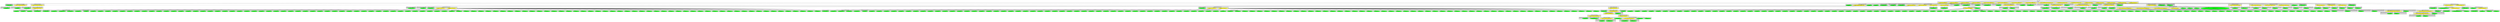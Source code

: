 digraph {

subgraph cluster0 {
 node [style=filled,color=white];
 style=filled;
 color=lightgrey;
 label = "CT_PROG";

"NT_EXPR_CALL_FUNCTION_33565"
 [fillcolor = yellow]
"NT_EXPR_CALL_FUNCTION_33570"
 [fillcolor = yellow]
"NT_EXPR_CALL_FUNCTION_33584"
 [fillcolor = yellow]
"NT_EXPR_CALL_FUNCTION_33587"
 [fillcolor = yellow]
"NT_EXPR_ASSIGNMENT_OPETATORS_33934"
 [fillcolor = yellow]
"NT_EXPR_ASSIGNMENT_OPETATORS_33937"
 [fillcolor = yellow]
"NT_EXPR_ASSIGNMENT_OPETATORS_33940"
 [fillcolor = yellow]
"NT_EXPR_ASSIGNMENT_OPETATORS_33945"
 [fillcolor = yellow]
"NT_EXPR_MULTIPLICATION_OR_DIVISION_BINARY_33948"
 [fillcolor = yellow]
"NT_EXPR_ASSIGNMENT_OPETATORS_33953"
 [fillcolor = yellow]
"NT_EXPR_ASSIGNMENT_OPETATORS_33958"
 [fillcolor = yellow]
"NT_EXPR_CALL_FUNCTION_33963"
 [fillcolor = yellow]
"NT_EXPR_CALL_FUNCTION_33989"
 [fillcolor = yellow]
"NT_EXPR_CALL_FUNCTION_33992"
 [fillcolor = yellow]
"NT_EXPR_CALL_FUNCTION_34006"
 [fillcolor = yellow]
"NT_EXPR_CALL_FUNCTION_34017"
 [fillcolor = yellow]
}
"NT_PROG_33564"->"NT_EXPR_CALL_FUNCTION_33565"
subgraph cluster1 {
 node [style=filled,color=white];
 style=filled;
 color=lightgrey;
 label = "CT_EXPR_CALL_FUNCTION_ID";

"NT_ID_33566< options >"
 [fillcolor = green]
}
subgraph cluster2 {
 node [style=filled,color=white];
 style=filled;
 color=lightgrey;
 label = "CT_EXPR_CALL_FUNCTION_PARAMS";

"NT_EXPR_ASSIGNMENT_OPETATORS_33567"
 [fillcolor = yellow]
}
"NT_EXPR_CALL_FUNCTION_33565"->"NT_ID_33566< options >"
"NT_EXPR_CALL_FUNCTION_33565"->"NT_EXPR_ASSIGNMENT_OPETATORS_33567"
subgraph cluster3 {
 node [style=filled,color=white];
 style=filled;
 color=lightgrey;
 label = "CT_EXPR_ASSIGNMENT_OPETATORS_LEFT";

"NT_ID_33568< warn >"
 [fillcolor = green]
}
subgraph cluster4 {
 node [style=filled,color=white];
 style=filled;
 color=lightgrey;
 label = "CT_EXPR_ASSIGNMENT_OPETATORS_RIGHT";

"NT_INT_33569< 2 >"
 [fillcolor = green]
}
"NT_EXPR_ASSIGNMENT_OPETATORS_33567"->"NT_ID_33568< warn >"
"NT_EXPR_ASSIGNMENT_OPETATORS_33567"->"NT_INT_33569< 2 >"
"NT_PROG_33564"->"NT_EXPR_CALL_FUNCTION_33570"
subgraph cluster5 {
 node [style=filled,color=white];
 style=filled;
 color=lightgrey;
 label = "CT_EXPR_CALL_FUNCTION_ID";

"NT_EXPR_ASSIGNMENT_OPETATORS_33571"
 [fillcolor = yellow]
}
subgraph cluster6 {
 node [style=filled,color=white];
 style=filled;
 color=lightgrey;
 label = "CT_EXPR_CALL_FUNCTION_PARAMS";

"NT_ID_33578< x >"
 [fillcolor = green]
"NT_ID_33579< y >"
 [fillcolor = green]
"NT_EXPR_ASSIGNMENT_OPETATORS_33580"
 [fillcolor = yellow]
"NT_ID_33583< ... >"
 [fillcolor = green]
}
"NT_EXPR_CALL_FUNCTION_33570"->"NT_EXPR_ASSIGNMENT_OPETATORS_33571"
subgraph cluster7 {
 node [style=filled,color=white];
 style=filled;
 color=lightgrey;
 label = "CT_EXPR_ASSIGNMENT_OPETATORS_LEFT";

"NT_ID_33572< all.eq0 >"
 [fillcolor = green]
}
subgraph cluster8 {
 node [style=filled,color=white];
 style=filled;
 color=lightgrey;
 label = "CT_EXPR_ASSIGNMENT_OPETATORS_RIGHT";

"NT_EXPR_DEFINE_FUNCTION_33573"
 [fillcolor = yellow]
}
"NT_EXPR_ASSIGNMENT_OPETATORS_33571"->"NT_ID_33572< all.eq0 >"
"NT_EXPR_ASSIGNMENT_OPETATORS_33571"->"NT_EXPR_DEFINE_FUNCTION_33573"
subgraph cluster9 {
 node [style=filled,color=white];
 style=filled;
 color=lightgrey;
 label = "CT_EXPR_DEFINE_FUNCTION_PARAMS";

"NT_ID_33574< x >"
 [fillcolor = green]
"NT_ID_33575< y >"
 [fillcolor = green]
"NT_ID_33576< ... >"
 [fillcolor = green]
}
subgraph cluster10 {
 node [style=filled,color=white];
 style=filled;
 color=lightgrey;
 label = "CT_EXPR_DEFINE_FUNCTION_BODY";

"NT_ID_33577< all.equal >"
 [fillcolor = green]
}
"NT_EXPR_DEFINE_FUNCTION_33573"->"NT_ID_33574< x >"
"NT_EXPR_DEFINE_FUNCTION_33573"->"NT_ID_33575< y >"
"NT_EXPR_DEFINE_FUNCTION_33573"->"NT_ID_33576< ... >"
"NT_EXPR_DEFINE_FUNCTION_33573"->"NT_ID_33577< all.equal >"
"NT_EXPR_CALL_FUNCTION_33570"->"NT_ID_33578< x >"
"NT_EXPR_CALL_FUNCTION_33570"->"NT_ID_33579< y >"
"NT_EXPR_CALL_FUNCTION_33570"->"NT_EXPR_ASSIGNMENT_OPETATORS_33580"
subgraph cluster11 {
 node [style=filled,color=white];
 style=filled;
 color=lightgrey;
 label = "CT_EXPR_ASSIGNMENT_OPETATORS_LEFT";

"NT_ID_33581< tolerance >"
 [fillcolor = green]
}
subgraph cluster12 {
 node [style=filled,color=white];
 style=filled;
 color=lightgrey;
 label = "CT_EXPR_ASSIGNMENT_OPETATORS_RIGHT";

"NT_INT_33582< 0 >"
 [fillcolor = green]
}
"NT_EXPR_ASSIGNMENT_OPETATORS_33580"->"NT_ID_33581< tolerance >"
"NT_EXPR_ASSIGNMENT_OPETATORS_33580"->"NT_INT_33582< 0 >"
"NT_EXPR_CALL_FUNCTION_33570"->"NT_ID_33583< ... >"
"NT_PROG_33564"->"NT_EXPR_CALL_FUNCTION_33584"
subgraph cluster13 {
 node [style=filled,color=white];
 style=filled;
 color=lightgrey;
 label = "CT_EXPR_CALL_FUNCTION_ID";

"NT_ID_33585< set.seed >"
 [fillcolor = green]
}
subgraph cluster14 {
 node [style=filled,color=white];
 style=filled;
 color=lightgrey;
 label = "CT_EXPR_CALL_FUNCTION_PARAMS";

"NT_INT_33586< 17 >"
 [fillcolor = green]
}
"NT_EXPR_CALL_FUNCTION_33584"->"NT_ID_33585< set.seed >"
"NT_EXPR_CALL_FUNCTION_33584"->"NT_INT_33586< 17 >"
"NT_PROG_33564"->"NT_EXPR_CALL_FUNCTION_33587"
subgraph cluster15 {
 node [style=filled,color=white];
 style=filled;
 color=lightgrey;
 label = "CT_EXPR_CALL_FUNCTION_ID";

"NT_ID_33588< stopifnot >"
 [fillcolor = green]
}
subgraph cluster16 {
 node [style=filled,color=white];
 style=filled;
 color=lightgrey;
 label = "CT_EXPR_CALL_FUNCTION_PARAMS";

"NT_EXPR_CALL_FUNCTION_33589"
 [fillcolor = yellow]
"NT_EXPR_CALL_FUNCTION_33699"
 [fillcolor = yellow]
"NT_EXPR_COMPARISONS_33809"
 [fillcolor = yellow]
"NT_EXPR_CALL_FUNCTION_33829"
 [fillcolor = yellow]
}
"NT_EXPR_CALL_FUNCTION_33587"->"NT_ID_33588< stopifnot >"
"NT_EXPR_CALL_FUNCTION_33587"->"NT_EXPR_CALL_FUNCTION_33589"
subgraph cluster17 {
 node [style=filled,color=white];
 style=filled;
 color=lightgrey;
 label = "CT_EXPR_CALL_FUNCTION_ID";

"NT_ID_33590< all.eq0 >"
 [fillcolor = green]
}
subgraph cluster18 {
 node [style=filled,color=white];
 style=filled;
 color=lightgrey;
 label = "CT_EXPR_CALL_FUNCTION_PARAMS";

"NT_EXPR_CALL_FUNCTION_33591"
 [fillcolor = yellow]
"NT_EXPR_CALL_FUNCTION_33597"
 [fillcolor = yellow]
}
"NT_EXPR_CALL_FUNCTION_33589"->"NT_ID_33590< all.eq0 >"
"NT_EXPR_CALL_FUNCTION_33589"->"NT_EXPR_CALL_FUNCTION_33591"
subgraph cluster19 {
 node [style=filled,color=white];
 style=filled;
 color=lightgrey;
 label = "CT_EXPR_CALL_FUNCTION_ID";

"NT_ID_33592< rhyper >"
 [fillcolor = green]
}
subgraph cluster20 {
 node [style=filled,color=white];
 style=filled;
 color=lightgrey;
 label = "CT_EXPR_CALL_FUNCTION_PARAMS";

"NT_INT_33593< 100 >"
 [fillcolor = green]
"NT_INT_33594< 3024 >"
 [fillcolor = green]
"NT_INT_33595< 27466 >"
 [fillcolor = green]
"NT_INT_33596< 251 >"
 [fillcolor = green]
}
"NT_EXPR_CALL_FUNCTION_33591"->"NT_ID_33592< rhyper >"
"NT_EXPR_CALL_FUNCTION_33591"->"NT_INT_33593< 100 >"
"NT_EXPR_CALL_FUNCTION_33591"->"NT_INT_33594< 3024 >"
"NT_EXPR_CALL_FUNCTION_33591"->"NT_INT_33595< 27466 >"
"NT_EXPR_CALL_FUNCTION_33591"->"NT_INT_33596< 251 >"
"NT_EXPR_CALL_FUNCTION_33589"->"NT_EXPR_CALL_FUNCTION_33597"
subgraph cluster21 {
 node [style=filled,color=white];
 style=filled;
 color=lightgrey;
 label = "CT_EXPR_CALL_FUNCTION_ID";

"NT_ID_33598< c >"
 [fillcolor = green]
}
subgraph cluster22 {
 node [style=filled,color=white];
 style=filled;
 color=lightgrey;
 label = "CT_EXPR_CALL_FUNCTION_PARAMS";

"NT_INT_33599< 25 >"
 [fillcolor = green]
"NT_INT_33600< 24 >"
 [fillcolor = green]
"NT_INT_33601< 21 >"
 [fillcolor = green]
"NT_INT_33602< 31 >"
 [fillcolor = green]
"NT_INT_33603< 25 >"
 [fillcolor = green]
"NT_INT_33604< 33 >"
 [fillcolor = green]
"NT_INT_33605< 28 >"
 [fillcolor = green]
"NT_INT_33606< 28 >"
 [fillcolor = green]
"NT_INT_33607< 27 >"
 [fillcolor = green]
"NT_INT_33608< 37 >"
 [fillcolor = green]
"NT_INT_33609< 26 >"
 [fillcolor = green]
"NT_INT_33610< 31 >"
 [fillcolor = green]
"NT_INT_33611< 27 >"
 [fillcolor = green]
"NT_INT_33612< 22 >"
 [fillcolor = green]
"NT_INT_33613< 21 >"
 [fillcolor = green]
"NT_INT_33614< 33 >"
 [fillcolor = green]
"NT_INT_33615< 22 >"
 [fillcolor = green]
"NT_INT_33616< 32 >"
 [fillcolor = green]
"NT_INT_33617< 27 >"
 [fillcolor = green]
"NT_INT_33618< 28 >"
 [fillcolor = green]
"NT_INT_33619< 29 >"
 [fillcolor = green]
"NT_INT_33620< 22 >"
 [fillcolor = green]
"NT_INT_33621< 20 >"
 [fillcolor = green]
"NT_INT_33622< 20 >"
 [fillcolor = green]
"NT_INT_33623< 21 >"
 [fillcolor = green]
"NT_INT_33624< 18 >"
 [fillcolor = green]
"NT_INT_33625< 23 >"
 [fillcolor = green]
"NT_INT_33626< 21 >"
 [fillcolor = green]
"NT_INT_33627< 26 >"
 [fillcolor = green]
"NT_INT_33628< 22 >"
 [fillcolor = green]
"NT_INT_33629< 28 >"
 [fillcolor = green]
"NT_INT_33630< 24 >"
 [fillcolor = green]
"NT_INT_33631< 25 >"
 [fillcolor = green]
"NT_INT_33632< 16 >"
 [fillcolor = green]
"NT_INT_33633< 38 >"
 [fillcolor = green]
"NT_INT_33634< 26 >"
 [fillcolor = green]
"NT_INT_33635< 35 >"
 [fillcolor = green]
"NT_INT_33636< 24 >"
 [fillcolor = green]
"NT_INT_33637< 28 >"
 [fillcolor = green]
"NT_INT_33638< 26 >"
 [fillcolor = green]
"NT_INT_33639< 21 >"
 [fillcolor = green]
"NT_INT_33640< 15 >"
 [fillcolor = green]
"NT_INT_33641< 19 >"
 [fillcolor = green]
"NT_INT_33642< 24 >"
 [fillcolor = green]
"NT_INT_33643< 26 >"
 [fillcolor = green]
"NT_INT_33644< 21 >"
 [fillcolor = green]
"NT_INT_33645< 28 >"
 [fillcolor = green]
"NT_INT_33646< 21 >"
 [fillcolor = green]
"NT_INT_33647< 27 >"
 [fillcolor = green]
"NT_INT_33648< 27 >"
 [fillcolor = green]
"NT_INT_33649< 24 >"
 [fillcolor = green]
"NT_INT_33650< 31 >"
 [fillcolor = green]
"NT_INT_33651< 22 >"
 [fillcolor = green]
"NT_INT_33652< 18 >"
 [fillcolor = green]
"NT_INT_33653< 27 >"
 [fillcolor = green]
"NT_INT_33654< 24 >"
 [fillcolor = green]
"NT_INT_33655< 28 >"
 [fillcolor = green]
"NT_INT_33656< 22 >"
 [fillcolor = green]
"NT_INT_33657< 25 >"
 [fillcolor = green]
"NT_INT_33658< 19 >"
 [fillcolor = green]
"NT_INT_33659< 29 >"
 [fillcolor = green]
"NT_INT_33660< 31 >"
 [fillcolor = green]
"NT_INT_33661< 27 >"
 [fillcolor = green]
"NT_INT_33662< 24 >"
 [fillcolor = green]
"NT_INT_33663< 26 >"
 [fillcolor = green]
"NT_INT_33664< 26 >"
 [fillcolor = green]
"NT_INT_33665< 24 >"
 [fillcolor = green]
"NT_INT_33666< 23 >"
 [fillcolor = green]
"NT_INT_33667< 20 >"
 [fillcolor = green]
"NT_INT_33668< 23 >"
 [fillcolor = green]
"NT_INT_33669< 23 >"
 [fillcolor = green]
"NT_INT_33670< 26 >"
 [fillcolor = green]
"NT_INT_33671< 22 >"
 [fillcolor = green]
"NT_INT_33672< 36 >"
 [fillcolor = green]
"NT_INT_33673< 29 >"
 [fillcolor = green]
"NT_INT_33674< 32 >"
 [fillcolor = green]
"NT_INT_33675< 23 >"
 [fillcolor = green]
"NT_INT_33676< 25 >"
 [fillcolor = green]
"NT_INT_33677< 20 >"
 [fillcolor = green]
"NT_INT_33678< 12 >"
 [fillcolor = green]
"NT_INT_33679< 36 >"
 [fillcolor = green]
"NT_INT_33680< 29 >"
 [fillcolor = green]
"NT_INT_33681< 28 >"
 [fillcolor = green]
"NT_INT_33682< 23 >"
 [fillcolor = green]
"NT_INT_33683< 24 >"
 [fillcolor = green]
"NT_INT_33684< 26 >"
 [fillcolor = green]
"NT_INT_33685< 29 >"
 [fillcolor = green]
"NT_INT_33686< 25 >"
 [fillcolor = green]
"NT_INT_33687< 28 >"
 [fillcolor = green]
"NT_INT_33688< 18 >"
 [fillcolor = green]
"NT_INT_33689< 18 >"
 [fillcolor = green]
"NT_INT_33690< 27 >"
 [fillcolor = green]
"NT_INT_33691< 24 >"
 [fillcolor = green]
"NT_INT_33692< 18 >"
 [fillcolor = green]
"NT_INT_33693< 22 >"
 [fillcolor = green]
"NT_INT_33694< 32 >"
 [fillcolor = green]
"NT_INT_33695< 31 >"
 [fillcolor = green]
"NT_INT_33696< 23 >"
 [fillcolor = green]
"NT_INT_33697< 26 >"
 [fillcolor = green]
"NT_INT_33698< 23 >"
 [fillcolor = green]
}
"NT_EXPR_CALL_FUNCTION_33597"->"NT_ID_33598< c >"
"NT_EXPR_CALL_FUNCTION_33597"->"NT_INT_33599< 25 >"
"NT_EXPR_CALL_FUNCTION_33597"->"NT_INT_33600< 24 >"
"NT_EXPR_CALL_FUNCTION_33597"->"NT_INT_33601< 21 >"
"NT_EXPR_CALL_FUNCTION_33597"->"NT_INT_33602< 31 >"
"NT_EXPR_CALL_FUNCTION_33597"->"NT_INT_33603< 25 >"
"NT_EXPR_CALL_FUNCTION_33597"->"NT_INT_33604< 33 >"
"NT_EXPR_CALL_FUNCTION_33597"->"NT_INT_33605< 28 >"
"NT_EXPR_CALL_FUNCTION_33597"->"NT_INT_33606< 28 >"
"NT_EXPR_CALL_FUNCTION_33597"->"NT_INT_33607< 27 >"
"NT_EXPR_CALL_FUNCTION_33597"->"NT_INT_33608< 37 >"
"NT_EXPR_CALL_FUNCTION_33597"->"NT_INT_33609< 26 >"
"NT_EXPR_CALL_FUNCTION_33597"->"NT_INT_33610< 31 >"
"NT_EXPR_CALL_FUNCTION_33597"->"NT_INT_33611< 27 >"
"NT_EXPR_CALL_FUNCTION_33597"->"NT_INT_33612< 22 >"
"NT_EXPR_CALL_FUNCTION_33597"->"NT_INT_33613< 21 >"
"NT_EXPR_CALL_FUNCTION_33597"->"NT_INT_33614< 33 >"
"NT_EXPR_CALL_FUNCTION_33597"->"NT_INT_33615< 22 >"
"NT_EXPR_CALL_FUNCTION_33597"->"NT_INT_33616< 32 >"
"NT_EXPR_CALL_FUNCTION_33597"->"NT_INT_33617< 27 >"
"NT_EXPR_CALL_FUNCTION_33597"->"NT_INT_33618< 28 >"
"NT_EXPR_CALL_FUNCTION_33597"->"NT_INT_33619< 29 >"
"NT_EXPR_CALL_FUNCTION_33597"->"NT_INT_33620< 22 >"
"NT_EXPR_CALL_FUNCTION_33597"->"NT_INT_33621< 20 >"
"NT_EXPR_CALL_FUNCTION_33597"->"NT_INT_33622< 20 >"
"NT_EXPR_CALL_FUNCTION_33597"->"NT_INT_33623< 21 >"
"NT_EXPR_CALL_FUNCTION_33597"->"NT_INT_33624< 18 >"
"NT_EXPR_CALL_FUNCTION_33597"->"NT_INT_33625< 23 >"
"NT_EXPR_CALL_FUNCTION_33597"->"NT_INT_33626< 21 >"
"NT_EXPR_CALL_FUNCTION_33597"->"NT_INT_33627< 26 >"
"NT_EXPR_CALL_FUNCTION_33597"->"NT_INT_33628< 22 >"
"NT_EXPR_CALL_FUNCTION_33597"->"NT_INT_33629< 28 >"
"NT_EXPR_CALL_FUNCTION_33597"->"NT_INT_33630< 24 >"
"NT_EXPR_CALL_FUNCTION_33597"->"NT_INT_33631< 25 >"
"NT_EXPR_CALL_FUNCTION_33597"->"NT_INT_33632< 16 >"
"NT_EXPR_CALL_FUNCTION_33597"->"NT_INT_33633< 38 >"
"NT_EXPR_CALL_FUNCTION_33597"->"NT_INT_33634< 26 >"
"NT_EXPR_CALL_FUNCTION_33597"->"NT_INT_33635< 35 >"
"NT_EXPR_CALL_FUNCTION_33597"->"NT_INT_33636< 24 >"
"NT_EXPR_CALL_FUNCTION_33597"->"NT_INT_33637< 28 >"
"NT_EXPR_CALL_FUNCTION_33597"->"NT_INT_33638< 26 >"
"NT_EXPR_CALL_FUNCTION_33597"->"NT_INT_33639< 21 >"
"NT_EXPR_CALL_FUNCTION_33597"->"NT_INT_33640< 15 >"
"NT_EXPR_CALL_FUNCTION_33597"->"NT_INT_33641< 19 >"
"NT_EXPR_CALL_FUNCTION_33597"->"NT_INT_33642< 24 >"
"NT_EXPR_CALL_FUNCTION_33597"->"NT_INT_33643< 26 >"
"NT_EXPR_CALL_FUNCTION_33597"->"NT_INT_33644< 21 >"
"NT_EXPR_CALL_FUNCTION_33597"->"NT_INT_33645< 28 >"
"NT_EXPR_CALL_FUNCTION_33597"->"NT_INT_33646< 21 >"
"NT_EXPR_CALL_FUNCTION_33597"->"NT_INT_33647< 27 >"
"NT_EXPR_CALL_FUNCTION_33597"->"NT_INT_33648< 27 >"
"NT_EXPR_CALL_FUNCTION_33597"->"NT_INT_33649< 24 >"
"NT_EXPR_CALL_FUNCTION_33597"->"NT_INT_33650< 31 >"
"NT_EXPR_CALL_FUNCTION_33597"->"NT_INT_33651< 22 >"
"NT_EXPR_CALL_FUNCTION_33597"->"NT_INT_33652< 18 >"
"NT_EXPR_CALL_FUNCTION_33597"->"NT_INT_33653< 27 >"
"NT_EXPR_CALL_FUNCTION_33597"->"NT_INT_33654< 24 >"
"NT_EXPR_CALL_FUNCTION_33597"->"NT_INT_33655< 28 >"
"NT_EXPR_CALL_FUNCTION_33597"->"NT_INT_33656< 22 >"
"NT_EXPR_CALL_FUNCTION_33597"->"NT_INT_33657< 25 >"
"NT_EXPR_CALL_FUNCTION_33597"->"NT_INT_33658< 19 >"
"NT_EXPR_CALL_FUNCTION_33597"->"NT_INT_33659< 29 >"
"NT_EXPR_CALL_FUNCTION_33597"->"NT_INT_33660< 31 >"
"NT_EXPR_CALL_FUNCTION_33597"->"NT_INT_33661< 27 >"
"NT_EXPR_CALL_FUNCTION_33597"->"NT_INT_33662< 24 >"
"NT_EXPR_CALL_FUNCTION_33597"->"NT_INT_33663< 26 >"
"NT_EXPR_CALL_FUNCTION_33597"->"NT_INT_33664< 26 >"
"NT_EXPR_CALL_FUNCTION_33597"->"NT_INT_33665< 24 >"
"NT_EXPR_CALL_FUNCTION_33597"->"NT_INT_33666< 23 >"
"NT_EXPR_CALL_FUNCTION_33597"->"NT_INT_33667< 20 >"
"NT_EXPR_CALL_FUNCTION_33597"->"NT_INT_33668< 23 >"
"NT_EXPR_CALL_FUNCTION_33597"->"NT_INT_33669< 23 >"
"NT_EXPR_CALL_FUNCTION_33597"->"NT_INT_33670< 26 >"
"NT_EXPR_CALL_FUNCTION_33597"->"NT_INT_33671< 22 >"
"NT_EXPR_CALL_FUNCTION_33597"->"NT_INT_33672< 36 >"
"NT_EXPR_CALL_FUNCTION_33597"->"NT_INT_33673< 29 >"
"NT_EXPR_CALL_FUNCTION_33597"->"NT_INT_33674< 32 >"
"NT_EXPR_CALL_FUNCTION_33597"->"NT_INT_33675< 23 >"
"NT_EXPR_CALL_FUNCTION_33597"->"NT_INT_33676< 25 >"
"NT_EXPR_CALL_FUNCTION_33597"->"NT_INT_33677< 20 >"
"NT_EXPR_CALL_FUNCTION_33597"->"NT_INT_33678< 12 >"
"NT_EXPR_CALL_FUNCTION_33597"->"NT_INT_33679< 36 >"
"NT_EXPR_CALL_FUNCTION_33597"->"NT_INT_33680< 29 >"
"NT_EXPR_CALL_FUNCTION_33597"->"NT_INT_33681< 28 >"
"NT_EXPR_CALL_FUNCTION_33597"->"NT_INT_33682< 23 >"
"NT_EXPR_CALL_FUNCTION_33597"->"NT_INT_33683< 24 >"
"NT_EXPR_CALL_FUNCTION_33597"->"NT_INT_33684< 26 >"
"NT_EXPR_CALL_FUNCTION_33597"->"NT_INT_33685< 29 >"
"NT_EXPR_CALL_FUNCTION_33597"->"NT_INT_33686< 25 >"
"NT_EXPR_CALL_FUNCTION_33597"->"NT_INT_33687< 28 >"
"NT_EXPR_CALL_FUNCTION_33597"->"NT_INT_33688< 18 >"
"NT_EXPR_CALL_FUNCTION_33597"->"NT_INT_33689< 18 >"
"NT_EXPR_CALL_FUNCTION_33597"->"NT_INT_33690< 27 >"
"NT_EXPR_CALL_FUNCTION_33597"->"NT_INT_33691< 24 >"
"NT_EXPR_CALL_FUNCTION_33597"->"NT_INT_33692< 18 >"
"NT_EXPR_CALL_FUNCTION_33597"->"NT_INT_33693< 22 >"
"NT_EXPR_CALL_FUNCTION_33597"->"NT_INT_33694< 32 >"
"NT_EXPR_CALL_FUNCTION_33597"->"NT_INT_33695< 31 >"
"NT_EXPR_CALL_FUNCTION_33597"->"NT_INT_33696< 23 >"
"NT_EXPR_CALL_FUNCTION_33597"->"NT_INT_33697< 26 >"
"NT_EXPR_CALL_FUNCTION_33597"->"NT_INT_33698< 23 >"
"NT_EXPR_CALL_FUNCTION_33587"->"NT_EXPR_CALL_FUNCTION_33699"
subgraph cluster23 {
 node [style=filled,color=white];
 style=filled;
 color=lightgrey;
 label = "CT_EXPR_CALL_FUNCTION_ID";

"NT_ID_33700< all.eq0 >"
 [fillcolor = green]
}
subgraph cluster24 {
 node [style=filled,color=white];
 style=filled;
 color=lightgrey;
 label = "CT_EXPR_CALL_FUNCTION_PARAMS";

"NT_EXPR_CALL_FUNCTION_33701"
 [fillcolor = yellow]
"NT_EXPR_CALL_FUNCTION_33707"
 [fillcolor = yellow]
}
"NT_EXPR_CALL_FUNCTION_33699"->"NT_ID_33700< all.eq0 >"
"NT_EXPR_CALL_FUNCTION_33699"->"NT_EXPR_CALL_FUNCTION_33701"
subgraph cluster25 {
 node [style=filled,color=white];
 style=filled;
 color=lightgrey;
 label = "CT_EXPR_CALL_FUNCTION_ID";

"NT_ID_33702< rhyper >"
 [fillcolor = green]
}
subgraph cluster26 {
 node [style=filled,color=white];
 style=filled;
 color=lightgrey;
 label = "CT_EXPR_CALL_FUNCTION_PARAMS";

"NT_INT_33703< 100 >"
 [fillcolor = green]
"NT_INT_33704< 329 >"
 [fillcolor = green]
"NT_INT_33705< 3059 >"
 [fillcolor = green]
"NT_INT_33706< 225 >"
 [fillcolor = green]
}
"NT_EXPR_CALL_FUNCTION_33701"->"NT_ID_33702< rhyper >"
"NT_EXPR_CALL_FUNCTION_33701"->"NT_INT_33703< 100 >"
"NT_EXPR_CALL_FUNCTION_33701"->"NT_INT_33704< 329 >"
"NT_EXPR_CALL_FUNCTION_33701"->"NT_INT_33705< 3059 >"
"NT_EXPR_CALL_FUNCTION_33701"->"NT_INT_33706< 225 >"
"NT_EXPR_CALL_FUNCTION_33699"->"NT_EXPR_CALL_FUNCTION_33707"
subgraph cluster27 {
 node [style=filled,color=white];
 style=filled;
 color=lightgrey;
 label = "CT_EXPR_CALL_FUNCTION_ID";

"NT_ID_33708< c >"
 [fillcolor = green]
}
subgraph cluster28 {
 node [style=filled,color=white];
 style=filled;
 color=lightgrey;
 label = "CT_EXPR_CALL_FUNCTION_PARAMS";

"NT_INT_33709< 21 >"
 [fillcolor = green]
"NT_INT_33710< 21 >"
 [fillcolor = green]
"NT_INT_33711< 17 >"
 [fillcolor = green]
"NT_INT_33712< 21 >"
 [fillcolor = green]
"NT_INT_33713< 15 >"
 [fillcolor = green]
"NT_INT_33714< 25 >"
 [fillcolor = green]
"NT_INT_33715< 24 >"
 [fillcolor = green]
"NT_INT_33716< 15 >"
 [fillcolor = green]
"NT_INT_33717< 27 >"
 [fillcolor = green]
"NT_INT_33718< 21 >"
 [fillcolor = green]
"NT_INT_33719< 18 >"
 [fillcolor = green]
"NT_INT_33720< 22 >"
 [fillcolor = green]
"NT_INT_33721< 29 >"
 [fillcolor = green]
"NT_INT_33722< 17 >"
 [fillcolor = green]
"NT_INT_33723< 18 >"
 [fillcolor = green]
"NT_INT_33724< 19 >"
 [fillcolor = green]
"NT_INT_33725< 32 >"
 [fillcolor = green]
"NT_INT_33726< 23 >"
 [fillcolor = green]
"NT_INT_33727< 23 >"
 [fillcolor = green]
"NT_INT_33728< 22 >"
 [fillcolor = green]
"NT_INT_33729< 20 >"
 [fillcolor = green]
"NT_INT_33730< 20 >"
 [fillcolor = green]
"NT_INT_33731< 15 >"
 [fillcolor = green]
"NT_INT_33732< 23 >"
 [fillcolor = green]
"NT_INT_33733< 19 >"
 [fillcolor = green]
"NT_INT_33734< 25 >"
 [fillcolor = green]
"NT_INT_33735< 25 >"
 [fillcolor = green]
"NT_INT_33736< 18 >"
 [fillcolor = green]
"NT_INT_33737< 17 >"
 [fillcolor = green]
"NT_INT_33738< 17 >"
 [fillcolor = green]
"NT_INT_33739< 19 >"
 [fillcolor = green]
"NT_INT_33740< 28 >"
 [fillcolor = green]
"NT_INT_33741< 17 >"
 [fillcolor = green]
"NT_INT_33742< 20 >"
 [fillcolor = green]
"NT_INT_33743< 21 >"
 [fillcolor = green]
"NT_INT_33744< 21 >"
 [fillcolor = green]
"NT_INT_33745< 20 >"
 [fillcolor = green]
"NT_INT_33746< 17 >"
 [fillcolor = green]
"NT_INT_33747< 25 >"
 [fillcolor = green]
"NT_INT_33748< 21 >"
 [fillcolor = green]
"NT_INT_33749< 21 >"
 [fillcolor = green]
"NT_INT_33750< 15 >"
 [fillcolor = green]
"NT_INT_33751< 25 >"
 [fillcolor = green]
"NT_INT_33752< 25 >"
 [fillcolor = green]
"NT_INT_33753< 15 >"
 [fillcolor = green]
"NT_INT_33754< 21 >"
 [fillcolor = green]
"NT_INT_33755< 26 >"
 [fillcolor = green]
"NT_INT_33756< 14 >"
 [fillcolor = green]
"NT_INT_33757< 21 >"
 [fillcolor = green]
"NT_INT_33758< 23 >"
 [fillcolor = green]
"NT_INT_33759< 21 >"
 [fillcolor = green]
"NT_INT_33760< 14 >"
 [fillcolor = green]
"NT_INT_33761< 15 >"
 [fillcolor = green]
"NT_INT_33762< 24 >"
 [fillcolor = green]
"NT_INT_33763< 23 >"
 [fillcolor = green]
"NT_INT_33764< 21 >"
 [fillcolor = green]
"NT_INT_33765< 20 >"
 [fillcolor = green]
"NT_INT_33766< 20 >"
 [fillcolor = green]
"NT_INT_33767< 20 >"
 [fillcolor = green]
"NT_INT_33768< 24 >"
 [fillcolor = green]
"NT_INT_33769< 16 >"
 [fillcolor = green]
"NT_INT_33770< 21 >"
 [fillcolor = green]
"NT_INT_33771< 25 >"
 [fillcolor = green]
"NT_INT_33772< 30 >"
 [fillcolor = green]
"NT_INT_33773< 17 >"
 [fillcolor = green]
"NT_INT_33774< 19 >"
 [fillcolor = green]
"NT_INT_33775< 22 >"
 [fillcolor = green]
"NT_INT_33776< 19 >"
 [fillcolor = green]
"NT_INT_33777< 22 >"
 [fillcolor = green]
"NT_INT_33778< 23 >"
 [fillcolor = green]
"NT_INT_33779< 19 >"
 [fillcolor = green]
"NT_INT_33780< 20 >"
 [fillcolor = green]
"NT_INT_33781< 18 >"
 [fillcolor = green]
"NT_INT_33782< 15 >"
 [fillcolor = green]
"NT_INT_33783< 21 >"
 [fillcolor = green]
"NT_INT_33784< 12 >"
 [fillcolor = green]
"NT_INT_33785< 24 >"
 [fillcolor = green]
"NT_INT_33786< 20 >"
 [fillcolor = green]
"NT_INT_33787< 14 >"
 [fillcolor = green]
"NT_INT_33788< 20 >"
 [fillcolor = green]
"NT_INT_33789< 25 >"
 [fillcolor = green]
"NT_INT_33790< 22 >"
 [fillcolor = green]
"NT_INT_33791< 19 >"
 [fillcolor = green]
"NT_INT_33792< 23 >"
 [fillcolor = green]
"NT_INT_33793< 14 >"
 [fillcolor = green]
"NT_INT_33794< 19 >"
 [fillcolor = green]
"NT_INT_33795< 15 >"
 [fillcolor = green]
"NT_INT_33796< 23 >"
 [fillcolor = green]
"NT_INT_33797< 23 >"
 [fillcolor = green]
"NT_INT_33798< 15 >"
 [fillcolor = green]
"NT_INT_33799< 23 >"
 [fillcolor = green]
"NT_INT_33800< 26 >"
 [fillcolor = green]
"NT_INT_33801< 32 >"
 [fillcolor = green]
"NT_INT_33802< 23 >"
 [fillcolor = green]
"NT_INT_33803< 25 >"
 [fillcolor = green]
"NT_INT_33804< 19 >"
 [fillcolor = green]
"NT_INT_33805< 23 >"
 [fillcolor = green]
"NT_INT_33806< 18 >"
 [fillcolor = green]
"NT_INT_33807< 24 >"
 [fillcolor = green]
"NT_INT_33808< 25 >"
 [fillcolor = green]
}
"NT_EXPR_CALL_FUNCTION_33707"->"NT_ID_33708< c >"
"NT_EXPR_CALL_FUNCTION_33707"->"NT_INT_33709< 21 >"
"NT_EXPR_CALL_FUNCTION_33707"->"NT_INT_33710< 21 >"
"NT_EXPR_CALL_FUNCTION_33707"->"NT_INT_33711< 17 >"
"NT_EXPR_CALL_FUNCTION_33707"->"NT_INT_33712< 21 >"
"NT_EXPR_CALL_FUNCTION_33707"->"NT_INT_33713< 15 >"
"NT_EXPR_CALL_FUNCTION_33707"->"NT_INT_33714< 25 >"
"NT_EXPR_CALL_FUNCTION_33707"->"NT_INT_33715< 24 >"
"NT_EXPR_CALL_FUNCTION_33707"->"NT_INT_33716< 15 >"
"NT_EXPR_CALL_FUNCTION_33707"->"NT_INT_33717< 27 >"
"NT_EXPR_CALL_FUNCTION_33707"->"NT_INT_33718< 21 >"
"NT_EXPR_CALL_FUNCTION_33707"->"NT_INT_33719< 18 >"
"NT_EXPR_CALL_FUNCTION_33707"->"NT_INT_33720< 22 >"
"NT_EXPR_CALL_FUNCTION_33707"->"NT_INT_33721< 29 >"
"NT_EXPR_CALL_FUNCTION_33707"->"NT_INT_33722< 17 >"
"NT_EXPR_CALL_FUNCTION_33707"->"NT_INT_33723< 18 >"
"NT_EXPR_CALL_FUNCTION_33707"->"NT_INT_33724< 19 >"
"NT_EXPR_CALL_FUNCTION_33707"->"NT_INT_33725< 32 >"
"NT_EXPR_CALL_FUNCTION_33707"->"NT_INT_33726< 23 >"
"NT_EXPR_CALL_FUNCTION_33707"->"NT_INT_33727< 23 >"
"NT_EXPR_CALL_FUNCTION_33707"->"NT_INT_33728< 22 >"
"NT_EXPR_CALL_FUNCTION_33707"->"NT_INT_33729< 20 >"
"NT_EXPR_CALL_FUNCTION_33707"->"NT_INT_33730< 20 >"
"NT_EXPR_CALL_FUNCTION_33707"->"NT_INT_33731< 15 >"
"NT_EXPR_CALL_FUNCTION_33707"->"NT_INT_33732< 23 >"
"NT_EXPR_CALL_FUNCTION_33707"->"NT_INT_33733< 19 >"
"NT_EXPR_CALL_FUNCTION_33707"->"NT_INT_33734< 25 >"
"NT_EXPR_CALL_FUNCTION_33707"->"NT_INT_33735< 25 >"
"NT_EXPR_CALL_FUNCTION_33707"->"NT_INT_33736< 18 >"
"NT_EXPR_CALL_FUNCTION_33707"->"NT_INT_33737< 17 >"
"NT_EXPR_CALL_FUNCTION_33707"->"NT_INT_33738< 17 >"
"NT_EXPR_CALL_FUNCTION_33707"->"NT_INT_33739< 19 >"
"NT_EXPR_CALL_FUNCTION_33707"->"NT_INT_33740< 28 >"
"NT_EXPR_CALL_FUNCTION_33707"->"NT_INT_33741< 17 >"
"NT_EXPR_CALL_FUNCTION_33707"->"NT_INT_33742< 20 >"
"NT_EXPR_CALL_FUNCTION_33707"->"NT_INT_33743< 21 >"
"NT_EXPR_CALL_FUNCTION_33707"->"NT_INT_33744< 21 >"
"NT_EXPR_CALL_FUNCTION_33707"->"NT_INT_33745< 20 >"
"NT_EXPR_CALL_FUNCTION_33707"->"NT_INT_33746< 17 >"
"NT_EXPR_CALL_FUNCTION_33707"->"NT_INT_33747< 25 >"
"NT_EXPR_CALL_FUNCTION_33707"->"NT_INT_33748< 21 >"
"NT_EXPR_CALL_FUNCTION_33707"->"NT_INT_33749< 21 >"
"NT_EXPR_CALL_FUNCTION_33707"->"NT_INT_33750< 15 >"
"NT_EXPR_CALL_FUNCTION_33707"->"NT_INT_33751< 25 >"
"NT_EXPR_CALL_FUNCTION_33707"->"NT_INT_33752< 25 >"
"NT_EXPR_CALL_FUNCTION_33707"->"NT_INT_33753< 15 >"
"NT_EXPR_CALL_FUNCTION_33707"->"NT_INT_33754< 21 >"
"NT_EXPR_CALL_FUNCTION_33707"->"NT_INT_33755< 26 >"
"NT_EXPR_CALL_FUNCTION_33707"->"NT_INT_33756< 14 >"
"NT_EXPR_CALL_FUNCTION_33707"->"NT_INT_33757< 21 >"
"NT_EXPR_CALL_FUNCTION_33707"->"NT_INT_33758< 23 >"
"NT_EXPR_CALL_FUNCTION_33707"->"NT_INT_33759< 21 >"
"NT_EXPR_CALL_FUNCTION_33707"->"NT_INT_33760< 14 >"
"NT_EXPR_CALL_FUNCTION_33707"->"NT_INT_33761< 15 >"
"NT_EXPR_CALL_FUNCTION_33707"->"NT_INT_33762< 24 >"
"NT_EXPR_CALL_FUNCTION_33707"->"NT_INT_33763< 23 >"
"NT_EXPR_CALL_FUNCTION_33707"->"NT_INT_33764< 21 >"
"NT_EXPR_CALL_FUNCTION_33707"->"NT_INT_33765< 20 >"
"NT_EXPR_CALL_FUNCTION_33707"->"NT_INT_33766< 20 >"
"NT_EXPR_CALL_FUNCTION_33707"->"NT_INT_33767< 20 >"
"NT_EXPR_CALL_FUNCTION_33707"->"NT_INT_33768< 24 >"
"NT_EXPR_CALL_FUNCTION_33707"->"NT_INT_33769< 16 >"
"NT_EXPR_CALL_FUNCTION_33707"->"NT_INT_33770< 21 >"
"NT_EXPR_CALL_FUNCTION_33707"->"NT_INT_33771< 25 >"
"NT_EXPR_CALL_FUNCTION_33707"->"NT_INT_33772< 30 >"
"NT_EXPR_CALL_FUNCTION_33707"->"NT_INT_33773< 17 >"
"NT_EXPR_CALL_FUNCTION_33707"->"NT_INT_33774< 19 >"
"NT_EXPR_CALL_FUNCTION_33707"->"NT_INT_33775< 22 >"
"NT_EXPR_CALL_FUNCTION_33707"->"NT_INT_33776< 19 >"
"NT_EXPR_CALL_FUNCTION_33707"->"NT_INT_33777< 22 >"
"NT_EXPR_CALL_FUNCTION_33707"->"NT_INT_33778< 23 >"
"NT_EXPR_CALL_FUNCTION_33707"->"NT_INT_33779< 19 >"
"NT_EXPR_CALL_FUNCTION_33707"->"NT_INT_33780< 20 >"
"NT_EXPR_CALL_FUNCTION_33707"->"NT_INT_33781< 18 >"
"NT_EXPR_CALL_FUNCTION_33707"->"NT_INT_33782< 15 >"
"NT_EXPR_CALL_FUNCTION_33707"->"NT_INT_33783< 21 >"
"NT_EXPR_CALL_FUNCTION_33707"->"NT_INT_33784< 12 >"
"NT_EXPR_CALL_FUNCTION_33707"->"NT_INT_33785< 24 >"
"NT_EXPR_CALL_FUNCTION_33707"->"NT_INT_33786< 20 >"
"NT_EXPR_CALL_FUNCTION_33707"->"NT_INT_33787< 14 >"
"NT_EXPR_CALL_FUNCTION_33707"->"NT_INT_33788< 20 >"
"NT_EXPR_CALL_FUNCTION_33707"->"NT_INT_33789< 25 >"
"NT_EXPR_CALL_FUNCTION_33707"->"NT_INT_33790< 22 >"
"NT_EXPR_CALL_FUNCTION_33707"->"NT_INT_33791< 19 >"
"NT_EXPR_CALL_FUNCTION_33707"->"NT_INT_33792< 23 >"
"NT_EXPR_CALL_FUNCTION_33707"->"NT_INT_33793< 14 >"
"NT_EXPR_CALL_FUNCTION_33707"->"NT_INT_33794< 19 >"
"NT_EXPR_CALL_FUNCTION_33707"->"NT_INT_33795< 15 >"
"NT_EXPR_CALL_FUNCTION_33707"->"NT_INT_33796< 23 >"
"NT_EXPR_CALL_FUNCTION_33707"->"NT_INT_33797< 23 >"
"NT_EXPR_CALL_FUNCTION_33707"->"NT_INT_33798< 15 >"
"NT_EXPR_CALL_FUNCTION_33707"->"NT_INT_33799< 23 >"
"NT_EXPR_CALL_FUNCTION_33707"->"NT_INT_33800< 26 >"
"NT_EXPR_CALL_FUNCTION_33707"->"NT_INT_33801< 32 >"
"NT_EXPR_CALL_FUNCTION_33707"->"NT_INT_33802< 23 >"
"NT_EXPR_CALL_FUNCTION_33707"->"NT_INT_33803< 25 >"
"NT_EXPR_CALL_FUNCTION_33707"->"NT_INT_33804< 19 >"
"NT_EXPR_CALL_FUNCTION_33707"->"NT_INT_33805< 23 >"
"NT_EXPR_CALL_FUNCTION_33707"->"NT_INT_33806< 18 >"
"NT_EXPR_CALL_FUNCTION_33707"->"NT_INT_33807< 24 >"
"NT_EXPR_CALL_FUNCTION_33707"->"NT_INT_33808< 25 >"
"NT_EXPR_CALL_FUNCTION_33587"->"NT_EXPR_COMPARISONS_33809"
subgraph cluster29 {
 node [style=filled,color=white];
 style=filled;
 color=lightgrey;
 label = "CT_EXPR_COMPARISONS_LEFT";

"NT_EXPR_CALL_FUNCTION_33810"
 [fillcolor = yellow]
}
subgraph cluster30 {
 node [style=filled,color=white];
 style=filled;
 color=lightgrey;
 label = "CT_EXPR_COMPARISONS_RIGHT";

"NT_FLOAT_33828< 0.02 >"
 [fillcolor = green]
}
"NT_EXPR_COMPARISONS_33809"->"NT_EXPR_CALL_FUNCTION_33810"
subgraph cluster31 {
 node [style=filled,color=white];
 style=filled;
 color=lightgrey;
 label = "CT_EXPR_CALL_FUNCTION_ID";

"NT_ID_33811< print >"
 [fillcolor = green]
}
subgraph cluster32 {
 node [style=filled,color=white];
 style=filled;
 color=lightgrey;
 label = "CT_EXPR_CALL_FUNCTION_PARAMS";

"NT_EXPR_INDEXING_BASIC_33812"
 [fillcolor = yellow]
}
"NT_EXPR_CALL_FUNCTION_33810"->"NT_ID_33811< print >"
"NT_EXPR_CALL_FUNCTION_33810"->"NT_EXPR_INDEXING_BASIC_33812"
subgraph cluster33 {
 node [style=filled,color=white];
 style=filled;
 color=lightgrey;
 label = "CT_EXPR_INDEXING_BASIC_BASE";

"NT_EXPR_CALL_FUNCTION_33813"
 [fillcolor = yellow]}
subgraph cluster34 {
 node [style=filled,color=white];
 style=filled;
 color=lightgrey;
 label = "CT_EXPR_INDEXING_BASIC_OFFSET";

"NT_INT_33827< 1 >"
 [fillcolor = green]}
"NT_EXPR_INDEXING_BASIC_33812"->"NT_EXPR_CALL_FUNCTION_33813"
subgraph cluster35 {
 node [style=filled,color=white];
 style=filled;
 color=lightgrey;
 label = "CT_EXPR_CALL_FUNCTION_ID";

"NT_EXPR_ASSIGNMENT_OPETATORS_33814"
 [fillcolor = yellow]
}
subgraph cluster36 {
 node [style=filled,color=white];
 style=filled;
 color=lightgrey;
 label = "CT_EXPR_CALL_FUNCTION_PARAMS";

"NT_EXPR_CALL_FUNCTION_33817"
 [fillcolor = yellow]
}
"NT_EXPR_CALL_FUNCTION_33813"->"NT_EXPR_ASSIGNMENT_OPETATORS_33814"
subgraph cluster37 {
 node [style=filled,color=white];
 style=filled;
 color=lightgrey;
 label = "CT_EXPR_ASSIGNMENT_OPETATORS_LEFT";

"NT_ID_33815< ct3 >"
 [fillcolor = green]
}
subgraph cluster38 {
 node [style=filled,color=white];
 style=filled;
 color=lightgrey;
 label = "CT_EXPR_ASSIGNMENT_OPETATORS_RIGHT";

"NT_ID_33816< system.time >"
 [fillcolor = green]
}
"NT_EXPR_ASSIGNMENT_OPETATORS_33814"->"NT_ID_33815< ct3 >"
"NT_EXPR_ASSIGNMENT_OPETATORS_33814"->"NT_ID_33816< system.time >"
"NT_EXPR_CALL_FUNCTION_33813"->"NT_EXPR_CALL_FUNCTION_33817"
subgraph cluster39 {
 node [style=filled,color=white];
 style=filled;
 color=lightgrey;
 label = "CT_EXPR_CALL_FUNCTION_ID";

"NT_EXPR_ASSIGNMENT_OPETATORS_33818"
 [fillcolor = yellow]
}
subgraph cluster40 {
 node [style=filled,color=white];
 style=filled;
 color=lightgrey;
 label = "CT_EXPR_CALL_FUNCTION_PARAMS";

"NT_INT_33821< 100 >"
 [fillcolor = green]
"NT_INT_33822< 8000 >"
 [fillcolor = green]
"NT_EXPR_MINUS_OR_PLUS_BINARY_33823"
 [fillcolor = yellow]
"NT_FLOAT_33826< 1e6 >"
 [fillcolor = green]
}
"NT_EXPR_CALL_FUNCTION_33817"->"NT_EXPR_ASSIGNMENT_OPETATORS_33818"
subgraph cluster41 {
 node [style=filled,color=white];
 style=filled;
 color=lightgrey;
 label = "CT_EXPR_ASSIGNMENT_OPETATORS_LEFT";

"NT_ID_33819< N >"
 [fillcolor = green]
}
subgraph cluster42 {
 node [style=filled,color=white];
 style=filled;
 color=lightgrey;
 label = "CT_EXPR_ASSIGNMENT_OPETATORS_RIGHT";

"NT_ID_33820< rhyper >"
 [fillcolor = green]
}
"NT_EXPR_ASSIGNMENT_OPETATORS_33818"->"NT_ID_33819< N >"
"NT_EXPR_ASSIGNMENT_OPETATORS_33818"->"NT_ID_33820< rhyper >"
"NT_EXPR_CALL_FUNCTION_33817"->"NT_INT_33821< 100 >"
"NT_EXPR_CALL_FUNCTION_33817"->"NT_INT_33822< 8000 >"
"NT_EXPR_CALL_FUNCTION_33817"->"NT_EXPR_MINUS_OR_PLUS_BINARY_33823"
subgraph cluster43 {
 node [style=filled,color=white];
 style=filled;
 color=lightgrey;
 label = "CT_EXPR_MINUS_OR_PLUS_BINARY_LEFT";

"NT_FLOAT_33824< 1e9 >"
 [fillcolor = green]
}
subgraph cluster44 {
 node [style=filled,color=white];
 style=filled;
 color=lightgrey;
 label = "CT_EXPR_MINUS_OR_PLUS_BINARY_RIGHT";

"NT_INT_33825< 8000 >"
 [fillcolor = green]
}
"NT_EXPR_MINUS_OR_PLUS_BINARY_33823"->"NT_FLOAT_33824< 1e9 >"
"NT_EXPR_MINUS_OR_PLUS_BINARY_33823"->"NT_INT_33825< 8000 >"
"NT_EXPR_CALL_FUNCTION_33817"->"NT_FLOAT_33826< 1e6 >"
"NT_EXPR_INDEXING_BASIC_33812"->"NT_INT_33827< 1 >"
"NT_EXPR_COMPARISONS_33809"->"NT_FLOAT_33828< 0.02 >"
"NT_EXPR_CALL_FUNCTION_33587"->"NT_EXPR_CALL_FUNCTION_33829"
subgraph cluster45 {
 node [style=filled,color=white];
 style=filled;
 color=lightgrey;
 label = "CT_EXPR_CALL_FUNCTION_ID";

"NT_ID_33830< all.eq0 >"
 [fillcolor = green]
}
subgraph cluster46 {
 node [style=filled,color=white];
 style=filled;
 color=lightgrey;
 label = "CT_EXPR_CALL_FUNCTION_PARAMS";

"NT_ID_33831< N >"
 [fillcolor = green]
"NT_EXPR_CALL_FUNCTION_33832"
 [fillcolor = yellow]
}
"NT_EXPR_CALL_FUNCTION_33829"->"NT_ID_33830< all.eq0 >"
"NT_EXPR_CALL_FUNCTION_33829"->"NT_ID_33831< N >"
"NT_EXPR_CALL_FUNCTION_33829"->"NT_EXPR_CALL_FUNCTION_33832"
subgraph cluster47 {
 node [style=filled,color=white];
 style=filled;
 color=lightgrey;
 label = "CT_EXPR_CALL_FUNCTION_ID";

"NT_ID_33833< c >"
 [fillcolor = green]
}
subgraph cluster48 {
 node [style=filled,color=white];
 style=filled;
 color=lightgrey;
 label = "CT_EXPR_CALL_FUNCTION_PARAMS";

"NT_INT_33834< 11 >"
 [fillcolor = green]
"NT_INT_33835< 9 >"
 [fillcolor = green]
"NT_INT_33836< 7 >"
 [fillcolor = green]
"NT_INT_33837< 4 >"
 [fillcolor = green]
"NT_INT_33838< 8 >"
 [fillcolor = green]
"NT_INT_33839< 6 >"
 [fillcolor = green]
"NT_INT_33840< 10 >"
 [fillcolor = green]
"NT_INT_33841< 5 >"
 [fillcolor = green]
"NT_INT_33842< 9 >"
 [fillcolor = green]
"NT_INT_33843< 8 >"
 [fillcolor = green]
"NT_INT_33844< 10 >"
 [fillcolor = green]
"NT_INT_33845< 5 >"
 [fillcolor = green]
"NT_INT_33846< 8 >"
 [fillcolor = green]
"NT_INT_33847< 8 >"
 [fillcolor = green]
"NT_INT_33848< 4 >"
 [fillcolor = green]
"NT_INT_33849< 10 >"
 [fillcolor = green]
"NT_INT_33850< 9 >"
 [fillcolor = green]
"NT_INT_33851< 8 >"
 [fillcolor = green]
"NT_INT_33852< 7 >"
 [fillcolor = green]
"NT_INT_33853< 9 >"
 [fillcolor = green]
"NT_INT_33854< 11 >"
 [fillcolor = green]
"NT_INT_33855< 5 >"
 [fillcolor = green]
"NT_INT_33856< 7 >"
 [fillcolor = green]
"NT_INT_33857< 9 >"
 [fillcolor = green]
"NT_INT_33858< 8 >"
 [fillcolor = green]
"NT_INT_33859< 8 >"
 [fillcolor = green]
"NT_INT_33860< 5 >"
 [fillcolor = green]
"NT_INT_33861< 5 >"
 [fillcolor = green]
"NT_INT_33862< 10 >"
 [fillcolor = green]
"NT_INT_33863< 7 >"
 [fillcolor = green]
"NT_INT_33864< 8 >"
 [fillcolor = green]
"NT_INT_33865< 5 >"
 [fillcolor = green]
"NT_INT_33866< 4 >"
 [fillcolor = green]
"NT_INT_33867< 11 >"
 [fillcolor = green]
"NT_INT_33868< 9 >"
 [fillcolor = green]
"NT_INT_33869< 7 >"
 [fillcolor = green]
"NT_INT_33870< 8 >"
 [fillcolor = green]
"NT_INT_33871< 6 >"
 [fillcolor = green]
"NT_INT_33872< 7 >"
 [fillcolor = green]
"NT_INT_33873< 9 >"
 [fillcolor = green]
"NT_INT_33874< 14 >"
 [fillcolor = green]
"NT_INT_33875< 9 >"
 [fillcolor = green]
"NT_INT_33876< 8 >"
 [fillcolor = green]
"NT_INT_33877< 8 >"
 [fillcolor = green]
"NT_INT_33878< 8 >"
 [fillcolor = green]
"NT_INT_33879< 4 >"
 [fillcolor = green]
"NT_INT_33880< 12 >"
 [fillcolor = green]
"NT_INT_33881< 9 >"
 [fillcolor = green]
"NT_INT_33882< 8 >"
 [fillcolor = green]
"NT_INT_33883< 11 >"
 [fillcolor = green]
"NT_INT_33884< 10 >"
 [fillcolor = green]
"NT_INT_33885< 12 >"
 [fillcolor = green]
"NT_INT_33886< 9 >"
 [fillcolor = green]
"NT_INT_33887< 13 >"
 [fillcolor = green]
"NT_INT_33888< 13 >"
 [fillcolor = green]
"NT_INT_33889< 8 >"
 [fillcolor = green]
"NT_INT_33890< 8 >"
 [fillcolor = green]
"NT_INT_33891< 10 >"
 [fillcolor = green]
"NT_INT_33892< 9 >"
 [fillcolor = green]
"NT_INT_33893< 4 >"
 [fillcolor = green]
"NT_INT_33894< 7 >"
 [fillcolor = green]
"NT_INT_33895< 9 >"
 [fillcolor = green]
"NT_INT_33896< 11 >"
 [fillcolor = green]
"NT_INT_33897< 2 >"
 [fillcolor = green]
"NT_INT_33898< 5 >"
 [fillcolor = green]
"NT_INT_33899< 8 >"
 [fillcolor = green]
"NT_INT_33900< 7 >"
 [fillcolor = green]
"NT_INT_33901< 8 >"
 [fillcolor = green]
"NT_INT_33902< 11 >"
 [fillcolor = green]
"NT_INT_33903< 8 >"
 [fillcolor = green]
"NT_INT_33904< 6 >"
 [fillcolor = green]
"NT_INT_33905< 8 >"
 [fillcolor = green]
"NT_INT_33906< 6 >"
 [fillcolor = green]
"NT_INT_33907< 3 >"
 [fillcolor = green]
"NT_INT_33908< 4 >"
 [fillcolor = green]
"NT_INT_33909< 12 >"
 [fillcolor = green]
"NT_INT_33910< 8 >"
 [fillcolor = green]
"NT_INT_33911< 10 >"
 [fillcolor = green]
"NT_INT_33912< 9 >"
 [fillcolor = green]
"NT_INT_33913< 6 >"
 [fillcolor = green]
"NT_INT_33914< 3 >"
 [fillcolor = green]
"NT_INT_33915< 6 >"
 [fillcolor = green]
"NT_INT_33916< 7 >"
 [fillcolor = green]
"NT_INT_33917< 10 >"
 [fillcolor = green]
"NT_INT_33918< 7 >"
 [fillcolor = green]
"NT_INT_33919< 4 >"
 [fillcolor = green]
"NT_INT_33920< 5 >"
 [fillcolor = green]
"NT_INT_33921< 8 >"
 [fillcolor = green]
"NT_INT_33922< 10 >"
 [fillcolor = green]
"NT_INT_33923< 8 >"
 [fillcolor = green]
"NT_INT_33924< 7 >"
 [fillcolor = green]
"NT_INT_33925< 11 >"
 [fillcolor = green]
"NT_INT_33926< 8 >"
 [fillcolor = green]
"NT_INT_33927< 12 >"
 [fillcolor = green]
"NT_INT_33928< 4 >"
 [fillcolor = green]
"NT_INT_33929< 9 >"
 [fillcolor = green]
"NT_INT_33930< 5 >"
 [fillcolor = green]
"NT_INT_33931< 9 >"
 [fillcolor = green]
"NT_INT_33932< 7 >"
 [fillcolor = green]
"NT_INT_33933< 11 >"
 [fillcolor = green]
}
"NT_EXPR_CALL_FUNCTION_33832"->"NT_ID_33833< c >"
"NT_EXPR_CALL_FUNCTION_33832"->"NT_INT_33834< 11 >"
"NT_EXPR_CALL_FUNCTION_33832"->"NT_INT_33835< 9 >"
"NT_EXPR_CALL_FUNCTION_33832"->"NT_INT_33836< 7 >"
"NT_EXPR_CALL_FUNCTION_33832"->"NT_INT_33837< 4 >"
"NT_EXPR_CALL_FUNCTION_33832"->"NT_INT_33838< 8 >"
"NT_EXPR_CALL_FUNCTION_33832"->"NT_INT_33839< 6 >"
"NT_EXPR_CALL_FUNCTION_33832"->"NT_INT_33840< 10 >"
"NT_EXPR_CALL_FUNCTION_33832"->"NT_INT_33841< 5 >"
"NT_EXPR_CALL_FUNCTION_33832"->"NT_INT_33842< 9 >"
"NT_EXPR_CALL_FUNCTION_33832"->"NT_INT_33843< 8 >"
"NT_EXPR_CALL_FUNCTION_33832"->"NT_INT_33844< 10 >"
"NT_EXPR_CALL_FUNCTION_33832"->"NT_INT_33845< 5 >"
"NT_EXPR_CALL_FUNCTION_33832"->"NT_INT_33846< 8 >"
"NT_EXPR_CALL_FUNCTION_33832"->"NT_INT_33847< 8 >"
"NT_EXPR_CALL_FUNCTION_33832"->"NT_INT_33848< 4 >"
"NT_EXPR_CALL_FUNCTION_33832"->"NT_INT_33849< 10 >"
"NT_EXPR_CALL_FUNCTION_33832"->"NT_INT_33850< 9 >"
"NT_EXPR_CALL_FUNCTION_33832"->"NT_INT_33851< 8 >"
"NT_EXPR_CALL_FUNCTION_33832"->"NT_INT_33852< 7 >"
"NT_EXPR_CALL_FUNCTION_33832"->"NT_INT_33853< 9 >"
"NT_EXPR_CALL_FUNCTION_33832"->"NT_INT_33854< 11 >"
"NT_EXPR_CALL_FUNCTION_33832"->"NT_INT_33855< 5 >"
"NT_EXPR_CALL_FUNCTION_33832"->"NT_INT_33856< 7 >"
"NT_EXPR_CALL_FUNCTION_33832"->"NT_INT_33857< 9 >"
"NT_EXPR_CALL_FUNCTION_33832"->"NT_INT_33858< 8 >"
"NT_EXPR_CALL_FUNCTION_33832"->"NT_INT_33859< 8 >"
"NT_EXPR_CALL_FUNCTION_33832"->"NT_INT_33860< 5 >"
"NT_EXPR_CALL_FUNCTION_33832"->"NT_INT_33861< 5 >"
"NT_EXPR_CALL_FUNCTION_33832"->"NT_INT_33862< 10 >"
"NT_EXPR_CALL_FUNCTION_33832"->"NT_INT_33863< 7 >"
"NT_EXPR_CALL_FUNCTION_33832"->"NT_INT_33864< 8 >"
"NT_EXPR_CALL_FUNCTION_33832"->"NT_INT_33865< 5 >"
"NT_EXPR_CALL_FUNCTION_33832"->"NT_INT_33866< 4 >"
"NT_EXPR_CALL_FUNCTION_33832"->"NT_INT_33867< 11 >"
"NT_EXPR_CALL_FUNCTION_33832"->"NT_INT_33868< 9 >"
"NT_EXPR_CALL_FUNCTION_33832"->"NT_INT_33869< 7 >"
"NT_EXPR_CALL_FUNCTION_33832"->"NT_INT_33870< 8 >"
"NT_EXPR_CALL_FUNCTION_33832"->"NT_INT_33871< 6 >"
"NT_EXPR_CALL_FUNCTION_33832"->"NT_INT_33872< 7 >"
"NT_EXPR_CALL_FUNCTION_33832"->"NT_INT_33873< 9 >"
"NT_EXPR_CALL_FUNCTION_33832"->"NT_INT_33874< 14 >"
"NT_EXPR_CALL_FUNCTION_33832"->"NT_INT_33875< 9 >"
"NT_EXPR_CALL_FUNCTION_33832"->"NT_INT_33876< 8 >"
"NT_EXPR_CALL_FUNCTION_33832"->"NT_INT_33877< 8 >"
"NT_EXPR_CALL_FUNCTION_33832"->"NT_INT_33878< 8 >"
"NT_EXPR_CALL_FUNCTION_33832"->"NT_INT_33879< 4 >"
"NT_EXPR_CALL_FUNCTION_33832"->"NT_INT_33880< 12 >"
"NT_EXPR_CALL_FUNCTION_33832"->"NT_INT_33881< 9 >"
"NT_EXPR_CALL_FUNCTION_33832"->"NT_INT_33882< 8 >"
"NT_EXPR_CALL_FUNCTION_33832"->"NT_INT_33883< 11 >"
"NT_EXPR_CALL_FUNCTION_33832"->"NT_INT_33884< 10 >"
"NT_EXPR_CALL_FUNCTION_33832"->"NT_INT_33885< 12 >"
"NT_EXPR_CALL_FUNCTION_33832"->"NT_INT_33886< 9 >"
"NT_EXPR_CALL_FUNCTION_33832"->"NT_INT_33887< 13 >"
"NT_EXPR_CALL_FUNCTION_33832"->"NT_INT_33888< 13 >"
"NT_EXPR_CALL_FUNCTION_33832"->"NT_INT_33889< 8 >"
"NT_EXPR_CALL_FUNCTION_33832"->"NT_INT_33890< 8 >"
"NT_EXPR_CALL_FUNCTION_33832"->"NT_INT_33891< 10 >"
"NT_EXPR_CALL_FUNCTION_33832"->"NT_INT_33892< 9 >"
"NT_EXPR_CALL_FUNCTION_33832"->"NT_INT_33893< 4 >"
"NT_EXPR_CALL_FUNCTION_33832"->"NT_INT_33894< 7 >"
"NT_EXPR_CALL_FUNCTION_33832"->"NT_INT_33895< 9 >"
"NT_EXPR_CALL_FUNCTION_33832"->"NT_INT_33896< 11 >"
"NT_EXPR_CALL_FUNCTION_33832"->"NT_INT_33897< 2 >"
"NT_EXPR_CALL_FUNCTION_33832"->"NT_INT_33898< 5 >"
"NT_EXPR_CALL_FUNCTION_33832"->"NT_INT_33899< 8 >"
"NT_EXPR_CALL_FUNCTION_33832"->"NT_INT_33900< 7 >"
"NT_EXPR_CALL_FUNCTION_33832"->"NT_INT_33901< 8 >"
"NT_EXPR_CALL_FUNCTION_33832"->"NT_INT_33902< 11 >"
"NT_EXPR_CALL_FUNCTION_33832"->"NT_INT_33903< 8 >"
"NT_EXPR_CALL_FUNCTION_33832"->"NT_INT_33904< 6 >"
"NT_EXPR_CALL_FUNCTION_33832"->"NT_INT_33905< 8 >"
"NT_EXPR_CALL_FUNCTION_33832"->"NT_INT_33906< 6 >"
"NT_EXPR_CALL_FUNCTION_33832"->"NT_INT_33907< 3 >"
"NT_EXPR_CALL_FUNCTION_33832"->"NT_INT_33908< 4 >"
"NT_EXPR_CALL_FUNCTION_33832"->"NT_INT_33909< 12 >"
"NT_EXPR_CALL_FUNCTION_33832"->"NT_INT_33910< 8 >"
"NT_EXPR_CALL_FUNCTION_33832"->"NT_INT_33911< 10 >"
"NT_EXPR_CALL_FUNCTION_33832"->"NT_INT_33912< 9 >"
"NT_EXPR_CALL_FUNCTION_33832"->"NT_INT_33913< 6 >"
"NT_EXPR_CALL_FUNCTION_33832"->"NT_INT_33914< 3 >"
"NT_EXPR_CALL_FUNCTION_33832"->"NT_INT_33915< 6 >"
"NT_EXPR_CALL_FUNCTION_33832"->"NT_INT_33916< 7 >"
"NT_EXPR_CALL_FUNCTION_33832"->"NT_INT_33917< 10 >"
"NT_EXPR_CALL_FUNCTION_33832"->"NT_INT_33918< 7 >"
"NT_EXPR_CALL_FUNCTION_33832"->"NT_INT_33919< 4 >"
"NT_EXPR_CALL_FUNCTION_33832"->"NT_INT_33920< 5 >"
"NT_EXPR_CALL_FUNCTION_33832"->"NT_INT_33921< 8 >"
"NT_EXPR_CALL_FUNCTION_33832"->"NT_INT_33922< 10 >"
"NT_EXPR_CALL_FUNCTION_33832"->"NT_INT_33923< 8 >"
"NT_EXPR_CALL_FUNCTION_33832"->"NT_INT_33924< 7 >"
"NT_EXPR_CALL_FUNCTION_33832"->"NT_INT_33925< 11 >"
"NT_EXPR_CALL_FUNCTION_33832"->"NT_INT_33926< 8 >"
"NT_EXPR_CALL_FUNCTION_33832"->"NT_INT_33927< 12 >"
"NT_EXPR_CALL_FUNCTION_33832"->"NT_INT_33928< 4 >"
"NT_EXPR_CALL_FUNCTION_33832"->"NT_INT_33929< 9 >"
"NT_EXPR_CALL_FUNCTION_33832"->"NT_INT_33930< 5 >"
"NT_EXPR_CALL_FUNCTION_33832"->"NT_INT_33931< 9 >"
"NT_EXPR_CALL_FUNCTION_33832"->"NT_INT_33932< 7 >"
"NT_EXPR_CALL_FUNCTION_33832"->"NT_INT_33933< 11 >"
"NT_PROG_33564"->"NT_EXPR_ASSIGNMENT_OPETATORS_33934"
subgraph cluster49 {
 node [style=filled,color=white];
 style=filled;
 color=lightgrey;
 label = "CT_EXPR_ASSIGNMENT_OPETATORS_LEFT";

"NT_ID_33935< N >"
 [fillcolor = green]
}
subgraph cluster50 {
 node [style=filled,color=white];
 style=filled;
 color=lightgrey;
 label = "CT_EXPR_ASSIGNMENT_OPETATORS_RIGHT";

"NT_FLOAT_33936< 1e10 >"
 [fillcolor = green]
}
"NT_EXPR_ASSIGNMENT_OPETATORS_33934"->"NT_ID_33935< N >"
"NT_EXPR_ASSIGNMENT_OPETATORS_33934"->"NT_FLOAT_33936< 1e10 >"
"NT_PROG_33564"->"NT_EXPR_ASSIGNMENT_OPETATORS_33937"
subgraph cluster51 {
 node [style=filled,color=white];
 style=filled;
 color=lightgrey;
 label = "CT_EXPR_ASSIGNMENT_OPETATORS_LEFT";

"NT_ID_33938< m >"
 [fillcolor = green]
}
subgraph cluster52 {
 node [style=filled,color=white];
 style=filled;
 color=lightgrey;
 label = "CT_EXPR_ASSIGNMENT_OPETATORS_RIGHT";

"NT_FLOAT_33939< 1e5 >"
 [fillcolor = green]
}
"NT_EXPR_ASSIGNMENT_OPETATORS_33937"->"NT_ID_33938< m >"
"NT_EXPR_ASSIGNMENT_OPETATORS_33937"->"NT_FLOAT_33939< 1e5 >"
"NT_PROG_33564"->"NT_EXPR_ASSIGNMENT_OPETATORS_33940"
subgraph cluster53 {
 node [style=filled,color=white];
 style=filled;
 color=lightgrey;
 label = "CT_EXPR_ASSIGNMENT_OPETATORS_LEFT";

"NT_ID_33941< n >"
 [fillcolor = green]
}
subgraph cluster54 {
 node [style=filled,color=white];
 style=filled;
 color=lightgrey;
 label = "CT_EXPR_ASSIGNMENT_OPETATORS_RIGHT";

"NT_EXPR_MINUS_OR_PLUS_BINARY_33942"
 [fillcolor = yellow]
}
"NT_EXPR_ASSIGNMENT_OPETATORS_33940"->"NT_ID_33941< n >"
"NT_EXPR_ASSIGNMENT_OPETATORS_33940"->"NT_EXPR_MINUS_OR_PLUS_BINARY_33942"
subgraph cluster55 {
 node [style=filled,color=white];
 style=filled;
 color=lightgrey;
 label = "CT_EXPR_MINUS_OR_PLUS_BINARY_LEFT";

"NT_ID_33943< N >"
 [fillcolor = green]
}
subgraph cluster56 {
 node [style=filled,color=white];
 style=filled;
 color=lightgrey;
 label = "CT_EXPR_MINUS_OR_PLUS_BINARY_RIGHT";

"NT_ID_33944< m >"
 [fillcolor = green]
}
"NT_EXPR_MINUS_OR_PLUS_BINARY_33942"->"NT_ID_33943< N >"
"NT_EXPR_MINUS_OR_PLUS_BINARY_33942"->"NT_ID_33944< m >"
"NT_PROG_33564"->"NT_EXPR_ASSIGNMENT_OPETATORS_33945"
subgraph cluster57 {
 node [style=filled,color=white];
 style=filled;
 color=lightgrey;
 label = "CT_EXPR_ASSIGNMENT_OPETATORS_LEFT";

"NT_ID_33946< k >"
 [fillcolor = green]
}
subgraph cluster58 {
 node [style=filled,color=white];
 style=filled;
 color=lightgrey;
 label = "CT_EXPR_ASSIGNMENT_OPETATORS_RIGHT";

"NT_FLOAT_33947< 1e6 >"
 [fillcolor = green]
}
"NT_EXPR_ASSIGNMENT_OPETATORS_33945"->"NT_ID_33946< k >"
"NT_EXPR_ASSIGNMENT_OPETATORS_33945"->"NT_FLOAT_33947< 1e6 >"
"NT_PROG_33564"->"NT_EXPR_MULTIPLICATION_OR_DIVISION_BINARY_33948"
subgraph cluster59 {
 node [style=filled,color=white];
 style=filled;
 color=lightgrey;
 label = "CT_EXPR_MULTIPLICATION_OR_DIVISION_BINARY_LEFT";

"NT_ID_33949< n >"
 [fillcolor = green]
}
subgraph cluster60 {
 node [style=filled,color=white];
 style=filled;
 color=lightgrey;
 label = "CT_EXPR_MULTIPLICATION_OR_DIVISION_BINARY_RIGHT";

"NT_EXPR_DOLLAR_AT_OPERATORS_33950"
 [fillcolor = yellow]
}
"NT_EXPR_MULTIPLICATION_OR_DIVISION_BINARY_33948"->"NT_ID_33949< n >"
"NT_EXPR_MULTIPLICATION_OR_DIVISION_BINARY_33948"->"NT_EXPR_DOLLAR_AT_OPERATORS_33950"
subgraph cluster61 {
 node [style=filled,color=white];
 style=filled;
 color=lightgrey;
 label = "CT_EXPR_DOLLAR_AT_OPERATORS_BASE";

"NT_ID_33951< .Machine >"
 [fillcolor = green]
}
subgraph cluster62 {
 node [style=filled,color=white];
 style=filled;
 color=lightgrey;
 label = "CT_EXPR_DOLLAR_AT_OPERATORS_OFFSET";

"NT_ID_33952< integer.max >"
 [fillcolor = green]
}
"NT_EXPR_DOLLAR_AT_OPERATORS_33950"->"NT_ID_33951< .Machine >"
"NT_EXPR_DOLLAR_AT_OPERATORS_33950"->"NT_ID_33952< integer.max >"
"NT_PROG_33564"->"NT_EXPR_ASSIGNMENT_OPETATORS_33953"
subgraph cluster63 {
 node [style=filled,color=white];
 style=filled;
 color=lightgrey;
 label = "CT_EXPR_ASSIGNMENT_OPETATORS_LEFT";

"NT_ID_33954< p >"
 [fillcolor = green]
}
subgraph cluster64 {
 node [style=filled,color=white];
 style=filled;
 color=lightgrey;
 label = "CT_EXPR_ASSIGNMENT_OPETATORS_RIGHT";

"NT_EXPR_MULTIPLICATION_OR_DIVISION_BINARY_33955"
 [fillcolor = yellow]
}
"NT_EXPR_ASSIGNMENT_OPETATORS_33953"->"NT_ID_33954< p >"
"NT_EXPR_ASSIGNMENT_OPETATORS_33953"->"NT_EXPR_MULTIPLICATION_OR_DIVISION_BINARY_33955"
subgraph cluster65 {
 node [style=filled,color=white];
 style=filled;
 color=lightgrey;
 label = "CT_EXPR_MULTIPLICATION_OR_DIVISION_BINARY_LEFT";

"NT_ID_33956< m >"
 [fillcolor = green]
}
subgraph cluster66 {
 node [style=filled,color=white];
 style=filled;
 color=lightgrey;
 label = "CT_EXPR_MULTIPLICATION_OR_DIVISION_BINARY_RIGHT";

"NT_ID_33957< N >"
 [fillcolor = green]
}
"NT_EXPR_MULTIPLICATION_OR_DIVISION_BINARY_33955"->"NT_ID_33956< m >"
"NT_EXPR_MULTIPLICATION_OR_DIVISION_BINARY_33955"->"NT_ID_33957< N >"
"NT_PROG_33564"->"NT_EXPR_ASSIGNMENT_OPETATORS_33958"
subgraph cluster67 {
 node [style=filled,color=white];
 style=filled;
 color=lightgrey;
 label = "CT_EXPR_ASSIGNMENT_OPETATORS_LEFT";

"NT_ID_33959< q >"
 [fillcolor = green]
}
subgraph cluster68 {
 node [style=filled,color=white];
 style=filled;
 color=lightgrey;
 label = "CT_EXPR_ASSIGNMENT_OPETATORS_RIGHT";

"NT_EXPR_MINUS_OR_PLUS_BINARY_33960"
 [fillcolor = yellow]
}
"NT_EXPR_ASSIGNMENT_OPETATORS_33958"->"NT_ID_33959< q >"
"NT_EXPR_ASSIGNMENT_OPETATORS_33958"->"NT_EXPR_MINUS_OR_PLUS_BINARY_33960"
subgraph cluster69 {
 node [style=filled,color=white];
 style=filled;
 color=lightgrey;
 label = "CT_EXPR_MINUS_OR_PLUS_BINARY_LEFT";

"NT_INT_33961< 1 >"
 [fillcolor = green]
}
subgraph cluster70 {
 node [style=filled,color=white];
 style=filled;
 color=lightgrey;
 label = "CT_EXPR_MINUS_OR_PLUS_BINARY_RIGHT";

"NT_ID_33962< p >"
 [fillcolor = green]
}
"NT_EXPR_MINUS_OR_PLUS_BINARY_33960"->"NT_INT_33961< 1 >"
"NT_EXPR_MINUS_OR_PLUS_BINARY_33960"->"NT_ID_33962< p >"
"NT_PROG_33564"->"NT_EXPR_CALL_FUNCTION_33963"
subgraph cluster71 {
 node [style=filled,color=white];
 style=filled;
 color=lightgrey;
 label = "CT_EXPR_CALL_FUNCTION_ID";

"NT_ID_33964< cat >"
 [fillcolor = green]
}
subgraph cluster72 {
 node [style=filled,color=white];
 style=filled;
 color=lightgrey;
 label = "CT_EXPR_CALL_FUNCTION_PARAMS";

"NT_EXPR_CALL_FUNCTION_33965"
 [fillcolor = yellow]
}
"NT_EXPR_CALL_FUNCTION_33963"->"NT_ID_33964< cat >"
"NT_EXPR_CALL_FUNCTION_33963"->"NT_EXPR_CALL_FUNCTION_33965"
subgraph cluster73 {
 node [style=filled,color=white];
 style=filled;
 color=lightgrey;
 label = "CT_EXPR_CALL_FUNCTION_ID";

"NT_ID_33966< sprintf >"
 [fillcolor = green]
}
subgraph cluster74 {
 node [style=filled,color=white];
 style=filled;
 color=lightgrey;
 label = "CT_EXPR_CALL_FUNCTION_PARAMS";

"NT_STRING_33967< N = n+m = %g, m = Np = %g; k = %g ==> (p,f) = (m,k)/N = (%g, %g)\n k*p*q = %.4g > 1: %s\n >"
 [fillcolor = green]
"NT_ID_33968< N >"
 [fillcolor = green]
"NT_ID_33969< m >"
 [fillcolor = green]
"NT_ID_33970< k >"
 [fillcolor = green]
"NT_EXPR_MULTIPLICATION_OR_DIVISION_BINARY_33971"
 [fillcolor = yellow]
"NT_EXPR_MULTIPLICATION_OR_DIVISION_BINARY_33974"
 [fillcolor = yellow]
"NT_EXPR_MULTIPLICATION_OR_DIVISION_BINARY_33977"
 [fillcolor = yellow]
"NT_EXPR_COMPARISONS_33982"
 [fillcolor = yellow]
}
"NT_EXPR_CALL_FUNCTION_33965"->"NT_ID_33966< sprintf >"
"NT_EXPR_CALL_FUNCTION_33965"->"NT_STRING_33967< N = n+m = %g, m = Np = %g; k = %g ==> (p,f) = (m,k)/N = (%g, %g)\n k*p*q = %.4g > 1: %s\n >"
"NT_EXPR_CALL_FUNCTION_33965"->"NT_ID_33968< N >"
"NT_EXPR_CALL_FUNCTION_33965"->"NT_ID_33969< m >"
"NT_EXPR_CALL_FUNCTION_33965"->"NT_ID_33970< k >"
"NT_EXPR_CALL_FUNCTION_33965"->"NT_EXPR_MULTIPLICATION_OR_DIVISION_BINARY_33971"
subgraph cluster75 {
 node [style=filled,color=white];
 style=filled;
 color=lightgrey;
 label = "CT_EXPR_MULTIPLICATION_OR_DIVISION_BINARY_LEFT";

"NT_ID_33972< m >"
 [fillcolor = green]
}
subgraph cluster76 {
 node [style=filled,color=white];
 style=filled;
 color=lightgrey;
 label = "CT_EXPR_MULTIPLICATION_OR_DIVISION_BINARY_RIGHT";

"NT_ID_33973< N >"
 [fillcolor = green]
}
"NT_EXPR_MULTIPLICATION_OR_DIVISION_BINARY_33971"->"NT_ID_33972< m >"
"NT_EXPR_MULTIPLICATION_OR_DIVISION_BINARY_33971"->"NT_ID_33973< N >"
"NT_EXPR_CALL_FUNCTION_33965"->"NT_EXPR_MULTIPLICATION_OR_DIVISION_BINARY_33974"
subgraph cluster77 {
 node [style=filled,color=white];
 style=filled;
 color=lightgrey;
 label = "CT_EXPR_MULTIPLICATION_OR_DIVISION_BINARY_LEFT";

"NT_ID_33975< k >"
 [fillcolor = green]
}
subgraph cluster78 {
 node [style=filled,color=white];
 style=filled;
 color=lightgrey;
 label = "CT_EXPR_MULTIPLICATION_OR_DIVISION_BINARY_RIGHT";

"NT_ID_33976< N >"
 [fillcolor = green]
}
"NT_EXPR_MULTIPLICATION_OR_DIVISION_BINARY_33974"->"NT_ID_33975< k >"
"NT_EXPR_MULTIPLICATION_OR_DIVISION_BINARY_33974"->"NT_ID_33976< N >"
"NT_EXPR_CALL_FUNCTION_33965"->"NT_EXPR_MULTIPLICATION_OR_DIVISION_BINARY_33977"
subgraph cluster79 {
 node [style=filled,color=white];
 style=filled;
 color=lightgrey;
 label = "CT_EXPR_MULTIPLICATION_OR_DIVISION_BINARY_LEFT";

"NT_EXPR_MULTIPLICATION_OR_DIVISION_BINARY_33978"
 [fillcolor = yellow]
}
subgraph cluster80 {
 node [style=filled,color=white];
 style=filled;
 color=lightgrey;
 label = "CT_EXPR_MULTIPLICATION_OR_DIVISION_BINARY_RIGHT";

"NT_ID_33981< q >"
 [fillcolor = green]
}
"NT_EXPR_MULTIPLICATION_OR_DIVISION_BINARY_33977"->"NT_EXPR_MULTIPLICATION_OR_DIVISION_BINARY_33978"
subgraph cluster81 {
 node [style=filled,color=white];
 style=filled;
 color=lightgrey;
 label = "CT_EXPR_MULTIPLICATION_OR_DIVISION_BINARY_LEFT";

"NT_ID_33979< k >"
 [fillcolor = green]
}
subgraph cluster82 {
 node [style=filled,color=white];
 style=filled;
 color=lightgrey;
 label = "CT_EXPR_MULTIPLICATION_OR_DIVISION_BINARY_RIGHT";

"NT_ID_33980< p >"
 [fillcolor = green]
}
"NT_EXPR_MULTIPLICATION_OR_DIVISION_BINARY_33978"->"NT_ID_33979< k >"
"NT_EXPR_MULTIPLICATION_OR_DIVISION_BINARY_33978"->"NT_ID_33980< p >"
"NT_EXPR_MULTIPLICATION_OR_DIVISION_BINARY_33977"->"NT_ID_33981< q >"
"NT_EXPR_CALL_FUNCTION_33965"->"NT_EXPR_COMPARISONS_33982"
subgraph cluster83 {
 node [style=filled,color=white];
 style=filled;
 color=lightgrey;
 label = "CT_EXPR_COMPARISONS_LEFT";

"NT_EXPR_MULTIPLICATION_OR_DIVISION_BINARY_33983"
 [fillcolor = yellow]
}
subgraph cluster84 {
 node [style=filled,color=white];
 style=filled;
 color=lightgrey;
 label = "CT_EXPR_COMPARISONS_RIGHT";

"NT_INT_33988< 1 >"
 [fillcolor = green]
}
"NT_EXPR_COMPARISONS_33982"->"NT_EXPR_MULTIPLICATION_OR_DIVISION_BINARY_33983"
subgraph cluster85 {
 node [style=filled,color=white];
 style=filled;
 color=lightgrey;
 label = "CT_EXPR_MULTIPLICATION_OR_DIVISION_BINARY_LEFT";

"NT_EXPR_MULTIPLICATION_OR_DIVISION_BINARY_33984"
 [fillcolor = yellow]
}
subgraph cluster86 {
 node [style=filled,color=white];
 style=filled;
 color=lightgrey;
 label = "CT_EXPR_MULTIPLICATION_OR_DIVISION_BINARY_RIGHT";

"NT_ID_33987< q >"
 [fillcolor = green]
}
"NT_EXPR_MULTIPLICATION_OR_DIVISION_BINARY_33983"->"NT_EXPR_MULTIPLICATION_OR_DIVISION_BINARY_33984"
subgraph cluster87 {
 node [style=filled,color=white];
 style=filled;
 color=lightgrey;
 label = "CT_EXPR_MULTIPLICATION_OR_DIVISION_BINARY_LEFT";

"NT_ID_33985< k >"
 [fillcolor = green]
}
subgraph cluster88 {
 node [style=filled,color=white];
 style=filled;
 color=lightgrey;
 label = "CT_EXPR_MULTIPLICATION_OR_DIVISION_BINARY_RIGHT";

"NT_ID_33986< p >"
 [fillcolor = green]
}
"NT_EXPR_MULTIPLICATION_OR_DIVISION_BINARY_33984"->"NT_ID_33985< k >"
"NT_EXPR_MULTIPLICATION_OR_DIVISION_BINARY_33984"->"NT_ID_33986< p >"
"NT_EXPR_MULTIPLICATION_OR_DIVISION_BINARY_33983"->"NT_ID_33987< q >"
"NT_EXPR_COMPARISONS_33982"->"NT_INT_33988< 1 >"
"NT_PROG_33564"->"NT_EXPR_CALL_FUNCTION_33989"
subgraph cluster89 {
 node [style=filled,color=white];
 style=filled;
 color=lightgrey;
 label = "CT_EXPR_CALL_FUNCTION_ID";

"NT_ID_33990< set.seed >"
 [fillcolor = green]
}
subgraph cluster90 {
 node [style=filled,color=white];
 style=filled;
 color=lightgrey;
 label = "CT_EXPR_CALL_FUNCTION_PARAMS";

"NT_INT_33991< 11 >"
 [fillcolor = green]
}
"NT_EXPR_CALL_FUNCTION_33989"->"NT_ID_33990< set.seed >"
"NT_EXPR_CALL_FUNCTION_33989"->"NT_INT_33991< 11 >"
"NT_PROG_33564"->"NT_EXPR_CALL_FUNCTION_33992"
subgraph cluster91 {
 node [style=filled,color=white];
 style=filled;
 color=lightgrey;
 label = "CT_EXPR_CALL_FUNCTION_ID";

"NT_EXPR_ASSIGNMENT_OPETATORS_33993"
 [fillcolor = yellow]
}
subgraph cluster92 {
 node [style=filled,color=white];
 style=filled;
 color=lightgrey;
 label = "CT_EXPR_CALL_FUNCTION_PARAMS";

"NT_INT_33996< 20 >"
 [fillcolor = green]
"NT_EXPR_ASSIGNMENT_OPETATORS_33997"
 [fillcolor = yellow]
"NT_EXPR_ASSIGNMENT_OPETATORS_34000"
 [fillcolor = yellow]
"NT_EXPR_ASSIGNMENT_OPETATORS_34003"
 [fillcolor = yellow]
}
"NT_EXPR_CALL_FUNCTION_33992"->"NT_EXPR_ASSIGNMENT_OPETATORS_33993"
subgraph cluster93 {
 node [style=filled,color=white];
 style=filled;
 color=lightgrey;
 label = "CT_EXPR_ASSIGNMENT_OPETATORS_LEFT";

"NT_ID_33994< rH >"
 [fillcolor = green]
}
subgraph cluster94 {
 node [style=filled,color=white];
 style=filled;
 color=lightgrey;
 label = "CT_EXPR_ASSIGNMENT_OPETATORS_RIGHT";

"NT_ID_33995< rhyper >"
 [fillcolor = green]
}
"NT_EXPR_ASSIGNMENT_OPETATORS_33993"->"NT_ID_33994< rH >"
"NT_EXPR_ASSIGNMENT_OPETATORS_33993"->"NT_ID_33995< rhyper >"
"NT_EXPR_CALL_FUNCTION_33992"->"NT_INT_33996< 20 >"
"NT_EXPR_CALL_FUNCTION_33992"->"NT_EXPR_ASSIGNMENT_OPETATORS_33997"
subgraph cluster95 {
 node [style=filled,color=white];
 style=filled;
 color=lightgrey;
 label = "CT_EXPR_ASSIGNMENT_OPETATORS_LEFT";

"NT_ID_33998< m >"
 [fillcolor = green]
}
subgraph cluster96 {
 node [style=filled,color=white];
 style=filled;
 color=lightgrey;
 label = "CT_EXPR_ASSIGNMENT_OPETATORS_RIGHT";

"NT_ID_33999< m >"
 [fillcolor = green]
}
"NT_EXPR_ASSIGNMENT_OPETATORS_33997"->"NT_ID_33998< m >"
"NT_EXPR_ASSIGNMENT_OPETATORS_33997"->"NT_ID_33999< m >"
"NT_EXPR_CALL_FUNCTION_33992"->"NT_EXPR_ASSIGNMENT_OPETATORS_34000"
subgraph cluster97 {
 node [style=filled,color=white];
 style=filled;
 color=lightgrey;
 label = "CT_EXPR_ASSIGNMENT_OPETATORS_LEFT";

"NT_ID_34001< n >"
 [fillcolor = green]
}
subgraph cluster98 {
 node [style=filled,color=white];
 style=filled;
 color=lightgrey;
 label = "CT_EXPR_ASSIGNMENT_OPETATORS_RIGHT";

"NT_ID_34002< n >"
 [fillcolor = green]
}
"NT_EXPR_ASSIGNMENT_OPETATORS_34000"->"NT_ID_34001< n >"
"NT_EXPR_ASSIGNMENT_OPETATORS_34000"->"NT_ID_34002< n >"
"NT_EXPR_CALL_FUNCTION_33992"->"NT_EXPR_ASSIGNMENT_OPETATORS_34003"
subgraph cluster99 {
 node [style=filled,color=white];
 style=filled;
 color=lightgrey;
 label = "CT_EXPR_ASSIGNMENT_OPETATORS_LEFT";

"NT_ID_34004< k >"
 [fillcolor = green]
}
subgraph cluster100 {
 node [style=filled,color=white];
 style=filled;
 color=lightgrey;
 label = "CT_EXPR_ASSIGNMENT_OPETATORS_RIGHT";

"NT_ID_34005< k >"
 [fillcolor = green]
}
"NT_EXPR_ASSIGNMENT_OPETATORS_34003"->"NT_ID_34004< k >"
"NT_EXPR_ASSIGNMENT_OPETATORS_34003"->"NT_ID_34005< k >"
"NT_PROG_33564"->"NT_EXPR_CALL_FUNCTION_34006"
subgraph cluster101 {
 node [style=filled,color=white];
 style=filled;
 color=lightgrey;
 label = "CT_EXPR_CALL_FUNCTION_ID";

"NT_ID_34007< stopifnot >"
 [fillcolor = green]
}
subgraph cluster102 {
 node [style=filled,color=white];
 style=filled;
 color=lightgrey;
 label = "CT_EXPR_CALL_FUNCTION_PARAMS";

"NT_EXPR_CALL_FUNCTION_34008"
 [fillcolor = yellow]
"NT_EXPR_COMPARISONS_34011"
 [fillcolor = yellow]
"NT_EXPR_COMPARISONS_34014"
 [fillcolor = yellow]
}
"NT_EXPR_CALL_FUNCTION_34006"->"NT_ID_34007< stopifnot >"
"NT_EXPR_CALL_FUNCTION_34006"->"NT_EXPR_CALL_FUNCTION_34008"
subgraph cluster103 {
 node [style=filled,color=white];
 style=filled;
 color=lightgrey;
 label = "CT_EXPR_CALL_FUNCTION_ID";

"NT_ID_34009< is.finite >"
 [fillcolor = green]
}
subgraph cluster104 {
 node [style=filled,color=white];
 style=filled;
 color=lightgrey;
 label = "CT_EXPR_CALL_FUNCTION_PARAMS";

"NT_ID_34010< rH >"
 [fillcolor = green]
}
"NT_EXPR_CALL_FUNCTION_34008"->"NT_ID_34009< is.finite >"
"NT_EXPR_CALL_FUNCTION_34008"->"NT_ID_34010< rH >"
"NT_EXPR_CALL_FUNCTION_34006"->"NT_EXPR_COMPARISONS_34011"
subgraph cluster105 {
 node [style=filled,color=white];
 style=filled;
 color=lightgrey;
 label = "CT_EXPR_COMPARISONS_LEFT";

"NT_INT_34012< 3 >"
 [fillcolor = green]
}
subgraph cluster106 {
 node [style=filled,color=white];
 style=filled;
 color=lightgrey;
 label = "CT_EXPR_COMPARISONS_RIGHT";

"NT_ID_34013< rH >"
 [fillcolor = green]
}
"NT_EXPR_COMPARISONS_34011"->"NT_INT_34012< 3 >"
"NT_EXPR_COMPARISONS_34011"->"NT_ID_34013< rH >"
"NT_EXPR_CALL_FUNCTION_34006"->"NT_EXPR_COMPARISONS_34014"
subgraph cluster107 {
 node [style=filled,color=white];
 style=filled;
 color=lightgrey;
 label = "CT_EXPR_COMPARISONS_LEFT";

"NT_ID_34015< rH >"
 [fillcolor = green]
}
subgraph cluster108 {
 node [style=filled,color=white];
 style=filled;
 color=lightgrey;
 label = "CT_EXPR_COMPARISONS_RIGHT";

"NT_INT_34016< 24 >"
 [fillcolor = green]
}
"NT_EXPR_COMPARISONS_34014"->"NT_ID_34015< rH >"
"NT_EXPR_COMPARISONS_34014"->"NT_INT_34016< 24 >"
"NT_PROG_33564"->"NT_EXPR_CALL_FUNCTION_34017"
subgraph cluster109 {
 node [style=filled,color=white];
 style=filled;
 color=lightgrey;
 label = "CT_EXPR_CALL_FUNCTION_ID";

"NT_ID_34018< stopifnot >"
 [fillcolor = green]
}
subgraph cluster110 {
 node [style=filled,color=white];
 style=filled;
 color=lightgrey;
 label = "CT_EXPR_CALL_FUNCTION_PARAMS";

"NT_EXPR_CALL_FUNCTION_34019"
 [fillcolor = yellow]
"NT_EXPR_CALL_FUNCTION_34026"
 [fillcolor = yellow]
}
"NT_EXPR_CALL_FUNCTION_34017"->"NT_ID_34018< stopifnot >"
"NT_EXPR_CALL_FUNCTION_34017"->"NT_EXPR_CALL_FUNCTION_34019"
subgraph cluster111 {
 node [style=filled,color=white];
 style=filled;
 color=lightgrey;
 label = "CT_EXPR_CALL_FUNCTION_ID";

"NT_ID_34020< identical >"
 [fillcolor = green]
}
subgraph cluster112 {
 node [style=filled,color=white];
 style=filled;
 color=lightgrey;
 label = "CT_EXPR_CALL_FUNCTION_PARAMS";

"NT_EXPR_CALL_FUNCTION_34021"
 [fillcolor = yellow]
"NT_LITERALSPECIFIER_34025< Inf >"
 [fillcolor = green]
}
"NT_EXPR_CALL_FUNCTION_34019"->"NT_ID_34020< identical >"
"NT_EXPR_CALL_FUNCTION_34019"->"NT_EXPR_CALL_FUNCTION_34021"
subgraph cluster113 {
 node [style=filled,color=white];
 style=filled;
 color=lightgrey;
 label = "CT_EXPR_CALL_FUNCTION_ID";

"NT_ID_34022< rgamma >"
 [fillcolor = green]
}
subgraph cluster114 {
 node [style=filled,color=white];
 style=filled;
 color=lightgrey;
 label = "CT_EXPR_CALL_FUNCTION_PARAMS";

"NT_INT_34023< 1 >"
 [fillcolor = green]
"NT_LITERALSPECIFIER_34024< Inf >"
 [fillcolor = green]
}
"NT_EXPR_CALL_FUNCTION_34021"->"NT_ID_34022< rgamma >"
"NT_EXPR_CALL_FUNCTION_34021"->"NT_INT_34023< 1 >"
"NT_EXPR_CALL_FUNCTION_34021"->"NT_LITERALSPECIFIER_34024< Inf >"
"NT_EXPR_CALL_FUNCTION_34019"->"NT_LITERALSPECIFIER_34025< Inf >"
"NT_EXPR_CALL_FUNCTION_34017"->"NT_EXPR_CALL_FUNCTION_34026"
subgraph cluster115 {
 node [style=filled,color=white];
 style=filled;
 color=lightgrey;
 label = "CT_EXPR_CALL_FUNCTION_ID";

"NT_ID_34027< identical >"
 [fillcolor = green]
}
subgraph cluster116 {
 node [style=filled,color=white];
 style=filled;
 color=lightgrey;
 label = "CT_EXPR_CALL_FUNCTION_PARAMS";

"NT_EXPR_CALL_FUNCTION_34028"
 [fillcolor = yellow]
"NT_INT_34033< 0 >"
 [fillcolor = green]
}
"NT_EXPR_CALL_FUNCTION_34026"->"NT_ID_34027< identical >"
"NT_EXPR_CALL_FUNCTION_34026"->"NT_EXPR_CALL_FUNCTION_34028"
subgraph cluster117 {
 node [style=filled,color=white];
 style=filled;
 color=lightgrey;
 label = "CT_EXPR_CALL_FUNCTION_ID";

"NT_ID_34029< rgamma >"
 [fillcolor = green]
}
subgraph cluster118 {
 node [style=filled,color=white];
 style=filled;
 color=lightgrey;
 label = "CT_EXPR_CALL_FUNCTION_PARAMS";

"NT_INT_34030< 1 >"
 [fillcolor = green]
"NT_INT_34031< 0 >"
 [fillcolor = green]
"NT_INT_34032< 0 >"
 [fillcolor = green]
}
"NT_EXPR_CALL_FUNCTION_34028"->"NT_ID_34029< rgamma >"
"NT_EXPR_CALL_FUNCTION_34028"->"NT_INT_34030< 1 >"
"NT_EXPR_CALL_FUNCTION_34028"->"NT_INT_34031< 0 >"
"NT_EXPR_CALL_FUNCTION_34028"->"NT_INT_34032< 0 >"
"NT_EXPR_CALL_FUNCTION_34026"->"NT_INT_34033< 0 >"
}
